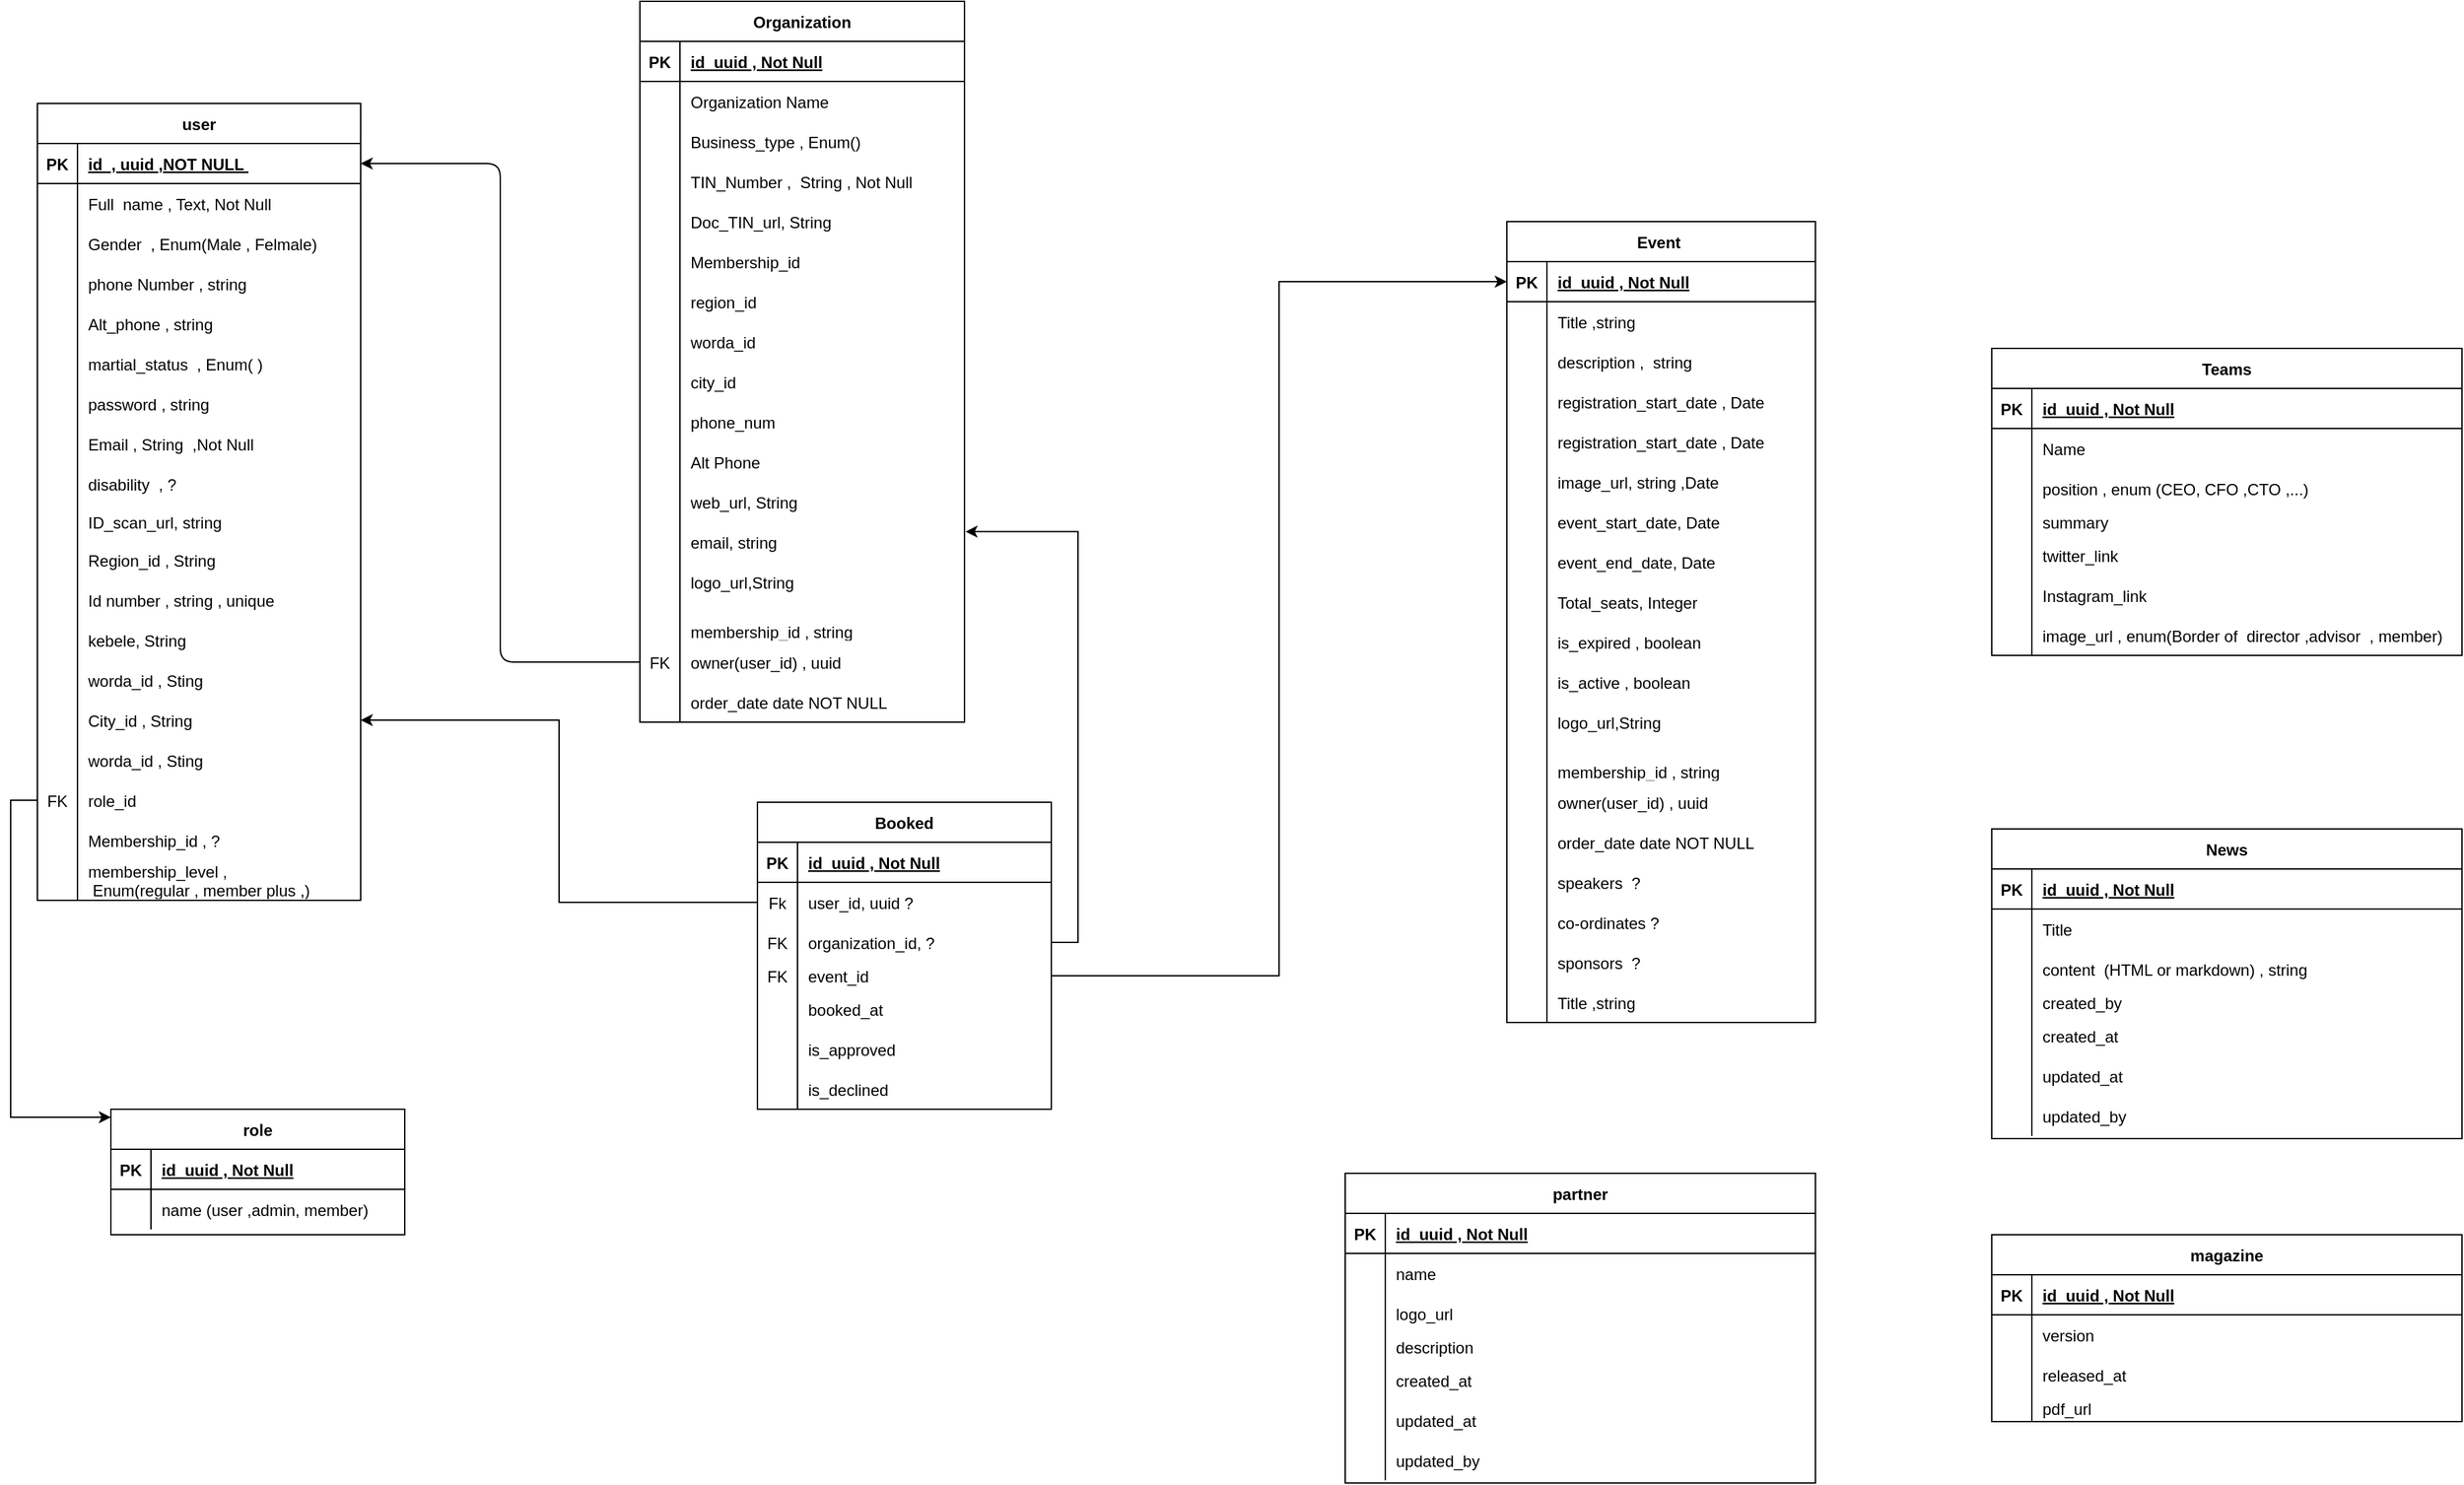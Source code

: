 <mxfile version="21.7.1" type="github">
  <diagram id="R2lEEEUBdFMjLlhIrx00" name="Page-1">
    <mxGraphModel dx="2607" dy="1380" grid="1" gridSize="44" guides="1" tooltips="1" connect="1" arrows="1" fold="1" page="1" pageScale="1" pageWidth="1100" pageHeight="850" math="0" shadow="0" extFonts="Permanent Marker^https://fonts.googleapis.com/css?family=Permanent+Marker">
      <root>
        <mxCell id="0" />
        <mxCell id="1" parent="0" />
        <mxCell id="C-vyLk0tnHw3VtMMgP7b-2" value="Organization" style="shape=table;startSize=30;container=1;collapsible=1;childLayout=tableLayout;fixedRows=1;rowLines=0;fontStyle=1;align=center;resizeLast=1;" parent="1" vertex="1">
          <mxGeometry x="572" width="243" height="540" as="geometry" />
        </mxCell>
        <mxCell id="C-vyLk0tnHw3VtMMgP7b-3" value="" style="shape=partialRectangle;collapsible=0;dropTarget=0;pointerEvents=0;fillColor=none;points=[[0,0.5],[1,0.5]];portConstraint=eastwest;top=0;left=0;right=0;bottom=1;" parent="C-vyLk0tnHw3VtMMgP7b-2" vertex="1">
          <mxGeometry y="30" width="243" height="30" as="geometry" />
        </mxCell>
        <mxCell id="C-vyLk0tnHw3VtMMgP7b-4" value="PK" style="shape=partialRectangle;overflow=hidden;connectable=0;fillColor=none;top=0;left=0;bottom=0;right=0;fontStyle=1;" parent="C-vyLk0tnHw3VtMMgP7b-3" vertex="1">
          <mxGeometry width="30" height="30" as="geometry">
            <mxRectangle width="30" height="30" as="alternateBounds" />
          </mxGeometry>
        </mxCell>
        <mxCell id="C-vyLk0tnHw3VtMMgP7b-5" value="id  uuid , Not Null" style="shape=partialRectangle;overflow=hidden;connectable=0;fillColor=none;top=0;left=0;bottom=0;right=0;align=left;spacingLeft=6;fontStyle=5;" parent="C-vyLk0tnHw3VtMMgP7b-3" vertex="1">
          <mxGeometry x="30" width="213" height="30" as="geometry">
            <mxRectangle width="213" height="30" as="alternateBounds" />
          </mxGeometry>
        </mxCell>
        <mxCell id="C-vyLk0tnHw3VtMMgP7b-6" value="" style="shape=partialRectangle;collapsible=0;dropTarget=0;pointerEvents=0;fillColor=none;points=[[0,0.5],[1,0.5]];portConstraint=eastwest;top=0;left=0;right=0;bottom=0;" parent="C-vyLk0tnHw3VtMMgP7b-2" vertex="1">
          <mxGeometry y="60" width="243" height="30" as="geometry" />
        </mxCell>
        <mxCell id="C-vyLk0tnHw3VtMMgP7b-7" value="" style="shape=partialRectangle;overflow=hidden;connectable=0;fillColor=none;top=0;left=0;bottom=0;right=0;" parent="C-vyLk0tnHw3VtMMgP7b-6" vertex="1">
          <mxGeometry width="30" height="30" as="geometry">
            <mxRectangle width="30" height="30" as="alternateBounds" />
          </mxGeometry>
        </mxCell>
        <mxCell id="C-vyLk0tnHw3VtMMgP7b-8" value="Organization Name " style="shape=partialRectangle;overflow=hidden;connectable=0;fillColor=none;top=0;left=0;bottom=0;right=0;align=left;spacingLeft=6;" parent="C-vyLk0tnHw3VtMMgP7b-6" vertex="1">
          <mxGeometry x="30" width="213" height="30" as="geometry">
            <mxRectangle width="213" height="30" as="alternateBounds" />
          </mxGeometry>
        </mxCell>
        <mxCell id="C-vyLk0tnHw3VtMMgP7b-9" value="" style="shape=partialRectangle;collapsible=0;dropTarget=0;pointerEvents=0;fillColor=none;points=[[0,0.5],[1,0.5]];portConstraint=eastwest;top=0;left=0;right=0;bottom=0;" parent="C-vyLk0tnHw3VtMMgP7b-2" vertex="1">
          <mxGeometry y="90" width="243" height="30" as="geometry" />
        </mxCell>
        <mxCell id="C-vyLk0tnHw3VtMMgP7b-10" value="" style="shape=partialRectangle;overflow=hidden;connectable=0;fillColor=none;top=0;left=0;bottom=0;right=0;" parent="C-vyLk0tnHw3VtMMgP7b-9" vertex="1">
          <mxGeometry width="30" height="30" as="geometry">
            <mxRectangle width="30" height="30" as="alternateBounds" />
          </mxGeometry>
        </mxCell>
        <mxCell id="C-vyLk0tnHw3VtMMgP7b-11" value="Business_type , Enum()" style="shape=partialRectangle;overflow=hidden;connectable=0;fillColor=none;top=0;left=0;bottom=0;right=0;align=left;spacingLeft=6;" parent="C-vyLk0tnHw3VtMMgP7b-9" vertex="1">
          <mxGeometry x="30" width="213" height="30" as="geometry">
            <mxRectangle width="213" height="30" as="alternateBounds" />
          </mxGeometry>
        </mxCell>
        <mxCell id="gM0mgN2gnCGalU2DBUb6-52" value="" style="shape=partialRectangle;collapsible=0;dropTarget=0;pointerEvents=0;fillColor=none;points=[[0,0.5],[1,0.5]];portConstraint=eastwest;top=0;left=0;right=0;bottom=0;" vertex="1" parent="C-vyLk0tnHw3VtMMgP7b-2">
          <mxGeometry y="120" width="243" height="30" as="geometry" />
        </mxCell>
        <mxCell id="gM0mgN2gnCGalU2DBUb6-53" value="" style="shape=partialRectangle;overflow=hidden;connectable=0;fillColor=none;top=0;left=0;bottom=0;right=0;" vertex="1" parent="gM0mgN2gnCGalU2DBUb6-52">
          <mxGeometry width="30" height="30" as="geometry">
            <mxRectangle width="30" height="30" as="alternateBounds" />
          </mxGeometry>
        </mxCell>
        <mxCell id="gM0mgN2gnCGalU2DBUb6-54" value="TIN_Number ,  String , Not Null" style="shape=partialRectangle;overflow=hidden;connectable=0;fillColor=none;top=0;left=0;bottom=0;right=0;align=left;spacingLeft=6;" vertex="1" parent="gM0mgN2gnCGalU2DBUb6-52">
          <mxGeometry x="30" width="213" height="30" as="geometry">
            <mxRectangle width="213" height="30" as="alternateBounds" />
          </mxGeometry>
        </mxCell>
        <mxCell id="gM0mgN2gnCGalU2DBUb6-68" value="" style="shape=partialRectangle;collapsible=0;dropTarget=0;pointerEvents=0;fillColor=none;points=[[0,0.5],[1,0.5]];portConstraint=eastwest;top=0;left=0;right=0;bottom=0;" vertex="1" parent="C-vyLk0tnHw3VtMMgP7b-2">
          <mxGeometry y="150" width="243" height="30" as="geometry" />
        </mxCell>
        <mxCell id="gM0mgN2gnCGalU2DBUb6-69" value="" style="shape=partialRectangle;overflow=hidden;connectable=0;fillColor=none;top=0;left=0;bottom=0;right=0;" vertex="1" parent="gM0mgN2gnCGalU2DBUb6-68">
          <mxGeometry width="30" height="30" as="geometry">
            <mxRectangle width="30" height="30" as="alternateBounds" />
          </mxGeometry>
        </mxCell>
        <mxCell id="gM0mgN2gnCGalU2DBUb6-70" value="Doc_TIN_url, String" style="shape=partialRectangle;overflow=hidden;connectable=0;fillColor=none;top=0;left=0;bottom=0;right=0;align=left;spacingLeft=6;" vertex="1" parent="gM0mgN2gnCGalU2DBUb6-68">
          <mxGeometry x="30" width="213" height="30" as="geometry">
            <mxRectangle width="213" height="30" as="alternateBounds" />
          </mxGeometry>
        </mxCell>
        <mxCell id="gM0mgN2gnCGalU2DBUb6-71" value="" style="shape=partialRectangle;collapsible=0;dropTarget=0;pointerEvents=0;fillColor=none;points=[[0,0.5],[1,0.5]];portConstraint=eastwest;top=0;left=0;right=0;bottom=0;" vertex="1" parent="C-vyLk0tnHw3VtMMgP7b-2">
          <mxGeometry y="180" width="243" height="30" as="geometry" />
        </mxCell>
        <mxCell id="gM0mgN2gnCGalU2DBUb6-72" value="" style="shape=partialRectangle;overflow=hidden;connectable=0;fillColor=none;top=0;left=0;bottom=0;right=0;" vertex="1" parent="gM0mgN2gnCGalU2DBUb6-71">
          <mxGeometry width="30" height="30" as="geometry">
            <mxRectangle width="30" height="30" as="alternateBounds" />
          </mxGeometry>
        </mxCell>
        <mxCell id="gM0mgN2gnCGalU2DBUb6-73" value="Membership_id" style="shape=partialRectangle;overflow=hidden;connectable=0;fillColor=none;top=0;left=0;bottom=0;right=0;align=left;spacingLeft=6;" vertex="1" parent="gM0mgN2gnCGalU2DBUb6-71">
          <mxGeometry x="30" width="213" height="30" as="geometry">
            <mxRectangle width="213" height="30" as="alternateBounds" />
          </mxGeometry>
        </mxCell>
        <mxCell id="gM0mgN2gnCGalU2DBUb6-74" value="" style="shape=partialRectangle;collapsible=0;dropTarget=0;pointerEvents=0;fillColor=none;points=[[0,0.5],[1,0.5]];portConstraint=eastwest;top=0;left=0;right=0;bottom=0;" vertex="1" parent="C-vyLk0tnHw3VtMMgP7b-2">
          <mxGeometry y="210" width="243" height="30" as="geometry" />
        </mxCell>
        <mxCell id="gM0mgN2gnCGalU2DBUb6-75" value="" style="shape=partialRectangle;overflow=hidden;connectable=0;fillColor=none;top=0;left=0;bottom=0;right=0;" vertex="1" parent="gM0mgN2gnCGalU2DBUb6-74">
          <mxGeometry width="30" height="30" as="geometry">
            <mxRectangle width="30" height="30" as="alternateBounds" />
          </mxGeometry>
        </mxCell>
        <mxCell id="gM0mgN2gnCGalU2DBUb6-76" value="region_id" style="shape=partialRectangle;overflow=hidden;connectable=0;fillColor=none;top=0;left=0;bottom=0;right=0;align=left;spacingLeft=6;" vertex="1" parent="gM0mgN2gnCGalU2DBUb6-74">
          <mxGeometry x="30" width="213" height="30" as="geometry">
            <mxRectangle width="213" height="30" as="alternateBounds" />
          </mxGeometry>
        </mxCell>
        <mxCell id="gM0mgN2gnCGalU2DBUb6-77" value="" style="shape=partialRectangle;collapsible=0;dropTarget=0;pointerEvents=0;fillColor=none;points=[[0,0.5],[1,0.5]];portConstraint=eastwest;top=0;left=0;right=0;bottom=0;" vertex="1" parent="C-vyLk0tnHw3VtMMgP7b-2">
          <mxGeometry y="240" width="243" height="30" as="geometry" />
        </mxCell>
        <mxCell id="gM0mgN2gnCGalU2DBUb6-78" value="" style="shape=partialRectangle;overflow=hidden;connectable=0;fillColor=none;top=0;left=0;bottom=0;right=0;" vertex="1" parent="gM0mgN2gnCGalU2DBUb6-77">
          <mxGeometry width="30" height="30" as="geometry">
            <mxRectangle width="30" height="30" as="alternateBounds" />
          </mxGeometry>
        </mxCell>
        <mxCell id="gM0mgN2gnCGalU2DBUb6-79" value="worda_id" style="shape=partialRectangle;overflow=hidden;connectable=0;fillColor=none;top=0;left=0;bottom=0;right=0;align=left;spacingLeft=6;" vertex="1" parent="gM0mgN2gnCGalU2DBUb6-77">
          <mxGeometry x="30" width="213" height="30" as="geometry">
            <mxRectangle width="213" height="30" as="alternateBounds" />
          </mxGeometry>
        </mxCell>
        <mxCell id="gM0mgN2gnCGalU2DBUb6-80" value="" style="shape=partialRectangle;collapsible=0;dropTarget=0;pointerEvents=0;fillColor=none;points=[[0,0.5],[1,0.5]];portConstraint=eastwest;top=0;left=0;right=0;bottom=0;" vertex="1" parent="C-vyLk0tnHw3VtMMgP7b-2">
          <mxGeometry y="270" width="243" height="30" as="geometry" />
        </mxCell>
        <mxCell id="gM0mgN2gnCGalU2DBUb6-81" value="" style="shape=partialRectangle;overflow=hidden;connectable=0;fillColor=none;top=0;left=0;bottom=0;right=0;" vertex="1" parent="gM0mgN2gnCGalU2DBUb6-80">
          <mxGeometry width="30" height="30" as="geometry">
            <mxRectangle width="30" height="30" as="alternateBounds" />
          </mxGeometry>
        </mxCell>
        <mxCell id="gM0mgN2gnCGalU2DBUb6-82" value="city_id" style="shape=partialRectangle;overflow=hidden;connectable=0;fillColor=none;top=0;left=0;bottom=0;right=0;align=left;spacingLeft=6;" vertex="1" parent="gM0mgN2gnCGalU2DBUb6-80">
          <mxGeometry x="30" width="213" height="30" as="geometry">
            <mxRectangle width="213" height="30" as="alternateBounds" />
          </mxGeometry>
        </mxCell>
        <mxCell id="gM0mgN2gnCGalU2DBUb6-83" value="" style="shape=partialRectangle;collapsible=0;dropTarget=0;pointerEvents=0;fillColor=none;points=[[0,0.5],[1,0.5]];portConstraint=eastwest;top=0;left=0;right=0;bottom=0;" vertex="1" parent="C-vyLk0tnHw3VtMMgP7b-2">
          <mxGeometry y="300" width="243" height="30" as="geometry" />
        </mxCell>
        <mxCell id="gM0mgN2gnCGalU2DBUb6-84" value="" style="shape=partialRectangle;overflow=hidden;connectable=0;fillColor=none;top=0;left=0;bottom=0;right=0;" vertex="1" parent="gM0mgN2gnCGalU2DBUb6-83">
          <mxGeometry width="30" height="30" as="geometry">
            <mxRectangle width="30" height="30" as="alternateBounds" />
          </mxGeometry>
        </mxCell>
        <mxCell id="gM0mgN2gnCGalU2DBUb6-85" value="phone_num" style="shape=partialRectangle;overflow=hidden;connectable=0;fillColor=none;top=0;left=0;bottom=0;right=0;align=left;spacingLeft=6;" vertex="1" parent="gM0mgN2gnCGalU2DBUb6-83">
          <mxGeometry x="30" width="213" height="30" as="geometry">
            <mxRectangle width="213" height="30" as="alternateBounds" />
          </mxGeometry>
        </mxCell>
        <mxCell id="gM0mgN2gnCGalU2DBUb6-86" value="" style="shape=partialRectangle;collapsible=0;dropTarget=0;pointerEvents=0;fillColor=none;points=[[0,0.5],[1,0.5]];portConstraint=eastwest;top=0;left=0;right=0;bottom=0;" vertex="1" parent="C-vyLk0tnHw3VtMMgP7b-2">
          <mxGeometry y="330" width="243" height="30" as="geometry" />
        </mxCell>
        <mxCell id="gM0mgN2gnCGalU2DBUb6-87" value="" style="shape=partialRectangle;overflow=hidden;connectable=0;fillColor=none;top=0;left=0;bottom=0;right=0;" vertex="1" parent="gM0mgN2gnCGalU2DBUb6-86">
          <mxGeometry width="30" height="30" as="geometry">
            <mxRectangle width="30" height="30" as="alternateBounds" />
          </mxGeometry>
        </mxCell>
        <mxCell id="gM0mgN2gnCGalU2DBUb6-88" value="Alt Phone " style="shape=partialRectangle;overflow=hidden;connectable=0;fillColor=none;top=0;left=0;bottom=0;right=0;align=left;spacingLeft=6;" vertex="1" parent="gM0mgN2gnCGalU2DBUb6-86">
          <mxGeometry x="30" width="213" height="30" as="geometry">
            <mxRectangle width="213" height="30" as="alternateBounds" />
          </mxGeometry>
        </mxCell>
        <mxCell id="gM0mgN2gnCGalU2DBUb6-89" value="" style="shape=partialRectangle;collapsible=0;dropTarget=0;pointerEvents=0;fillColor=none;points=[[0,0.5],[1,0.5]];portConstraint=eastwest;top=0;left=0;right=0;bottom=0;" vertex="1" parent="C-vyLk0tnHw3VtMMgP7b-2">
          <mxGeometry y="360" width="243" height="30" as="geometry" />
        </mxCell>
        <mxCell id="gM0mgN2gnCGalU2DBUb6-90" value="" style="shape=partialRectangle;overflow=hidden;connectable=0;fillColor=none;top=0;left=0;bottom=0;right=0;" vertex="1" parent="gM0mgN2gnCGalU2DBUb6-89">
          <mxGeometry width="30" height="30" as="geometry">
            <mxRectangle width="30" height="30" as="alternateBounds" />
          </mxGeometry>
        </mxCell>
        <mxCell id="gM0mgN2gnCGalU2DBUb6-91" value="web_url, String" style="shape=partialRectangle;overflow=hidden;connectable=0;fillColor=none;top=0;left=0;bottom=0;right=0;align=left;spacingLeft=6;" vertex="1" parent="gM0mgN2gnCGalU2DBUb6-89">
          <mxGeometry x="30" width="213" height="30" as="geometry">
            <mxRectangle width="213" height="30" as="alternateBounds" />
          </mxGeometry>
        </mxCell>
        <mxCell id="gM0mgN2gnCGalU2DBUb6-92" value="" style="shape=partialRectangle;collapsible=0;dropTarget=0;pointerEvents=0;fillColor=none;points=[[0,0.5],[1,0.5]];portConstraint=eastwest;top=0;left=0;right=0;bottom=0;" vertex="1" parent="C-vyLk0tnHw3VtMMgP7b-2">
          <mxGeometry y="390" width="243" height="30" as="geometry" />
        </mxCell>
        <mxCell id="gM0mgN2gnCGalU2DBUb6-93" value="" style="shape=partialRectangle;overflow=hidden;connectable=0;fillColor=none;top=0;left=0;bottom=0;right=0;" vertex="1" parent="gM0mgN2gnCGalU2DBUb6-92">
          <mxGeometry width="30" height="30" as="geometry">
            <mxRectangle width="30" height="30" as="alternateBounds" />
          </mxGeometry>
        </mxCell>
        <mxCell id="gM0mgN2gnCGalU2DBUb6-94" value="email, string " style="shape=partialRectangle;overflow=hidden;connectable=0;fillColor=none;top=0;left=0;bottom=0;right=0;align=left;spacingLeft=6;" vertex="1" parent="gM0mgN2gnCGalU2DBUb6-92">
          <mxGeometry x="30" width="213" height="30" as="geometry">
            <mxRectangle width="213" height="30" as="alternateBounds" />
          </mxGeometry>
        </mxCell>
        <mxCell id="gM0mgN2gnCGalU2DBUb6-95" value="" style="shape=partialRectangle;collapsible=0;dropTarget=0;pointerEvents=0;fillColor=none;points=[[0,0.5],[1,0.5]];portConstraint=eastwest;top=0;left=0;right=0;bottom=0;" vertex="1" parent="C-vyLk0tnHw3VtMMgP7b-2">
          <mxGeometry y="420" width="243" height="30" as="geometry" />
        </mxCell>
        <mxCell id="gM0mgN2gnCGalU2DBUb6-96" value="" style="shape=partialRectangle;overflow=hidden;connectable=0;fillColor=none;top=0;left=0;bottom=0;right=0;" vertex="1" parent="gM0mgN2gnCGalU2DBUb6-95">
          <mxGeometry width="30" height="30" as="geometry">
            <mxRectangle width="30" height="30" as="alternateBounds" />
          </mxGeometry>
        </mxCell>
        <mxCell id="gM0mgN2gnCGalU2DBUb6-97" value="logo_url,String" style="shape=partialRectangle;overflow=hidden;connectable=0;fillColor=none;top=0;left=0;bottom=0;right=0;align=left;spacingLeft=6;" vertex="1" parent="gM0mgN2gnCGalU2DBUb6-95">
          <mxGeometry x="30" width="213" height="30" as="geometry">
            <mxRectangle width="213" height="30" as="alternateBounds" />
          </mxGeometry>
        </mxCell>
        <mxCell id="gM0mgN2gnCGalU2DBUb6-98" value="" style="shape=partialRectangle;collapsible=0;dropTarget=0;pointerEvents=0;fillColor=none;points=[[0,0.5],[1,0.5]];portConstraint=eastwest;top=0;left=0;right=0;bottom=0;" vertex="1" parent="C-vyLk0tnHw3VtMMgP7b-2">
          <mxGeometry y="450" width="243" height="30" as="geometry" />
        </mxCell>
        <mxCell id="gM0mgN2gnCGalU2DBUb6-99" value="" style="shape=partialRectangle;overflow=hidden;connectable=0;fillColor=none;top=0;left=0;bottom=0;right=0;" vertex="1" parent="gM0mgN2gnCGalU2DBUb6-98">
          <mxGeometry width="30" height="30" as="geometry">
            <mxRectangle width="30" height="30" as="alternateBounds" />
          </mxGeometry>
        </mxCell>
        <mxCell id="gM0mgN2gnCGalU2DBUb6-100" value="&#xa;membership_id , string" style="shape=partialRectangle;overflow=hidden;connectable=0;fillColor=none;top=0;left=0;bottom=0;right=0;align=left;spacingLeft=6;" vertex="1" parent="gM0mgN2gnCGalU2DBUb6-98">
          <mxGeometry x="30" width="213" height="30" as="geometry">
            <mxRectangle width="213" height="30" as="alternateBounds" />
          </mxGeometry>
        </mxCell>
        <mxCell id="gM0mgN2gnCGalU2DBUb6-101" value="" style="shape=partialRectangle;collapsible=0;dropTarget=0;pointerEvents=0;fillColor=none;points=[[0,0.5],[1,0.5]];portConstraint=eastwest;top=0;left=0;right=0;bottom=0;" vertex="1" parent="C-vyLk0tnHw3VtMMgP7b-2">
          <mxGeometry y="480" width="243" height="30" as="geometry" />
        </mxCell>
        <mxCell id="gM0mgN2gnCGalU2DBUb6-102" value="FK" style="shape=partialRectangle;overflow=hidden;connectable=0;fillColor=none;top=0;left=0;bottom=0;right=0;" vertex="1" parent="gM0mgN2gnCGalU2DBUb6-101">
          <mxGeometry width="30" height="30" as="geometry">
            <mxRectangle width="30" height="30" as="alternateBounds" />
          </mxGeometry>
        </mxCell>
        <mxCell id="gM0mgN2gnCGalU2DBUb6-103" value="owner(user_id) , uuid" style="shape=partialRectangle;overflow=hidden;connectable=0;fillColor=none;top=0;left=0;bottom=0;right=0;align=left;spacingLeft=6;" vertex="1" parent="gM0mgN2gnCGalU2DBUb6-101">
          <mxGeometry x="30" width="213" height="30" as="geometry">
            <mxRectangle width="213" height="30" as="alternateBounds" />
          </mxGeometry>
        </mxCell>
        <mxCell id="gM0mgN2gnCGalU2DBUb6-104" value="" style="shape=partialRectangle;collapsible=0;dropTarget=0;pointerEvents=0;fillColor=none;points=[[0,0.5],[1,0.5]];portConstraint=eastwest;top=0;left=0;right=0;bottom=0;" vertex="1" parent="C-vyLk0tnHw3VtMMgP7b-2">
          <mxGeometry y="510" width="243" height="30" as="geometry" />
        </mxCell>
        <mxCell id="gM0mgN2gnCGalU2DBUb6-105" value="" style="shape=partialRectangle;overflow=hidden;connectable=0;fillColor=none;top=0;left=0;bottom=0;right=0;" vertex="1" parent="gM0mgN2gnCGalU2DBUb6-104">
          <mxGeometry width="30" height="30" as="geometry">
            <mxRectangle width="30" height="30" as="alternateBounds" />
          </mxGeometry>
        </mxCell>
        <mxCell id="gM0mgN2gnCGalU2DBUb6-106" value="order_date date NOT NULL" style="shape=partialRectangle;overflow=hidden;connectable=0;fillColor=none;top=0;left=0;bottom=0;right=0;align=left;spacingLeft=6;" vertex="1" parent="gM0mgN2gnCGalU2DBUb6-104">
          <mxGeometry x="30" width="213" height="30" as="geometry">
            <mxRectangle width="213" height="30" as="alternateBounds" />
          </mxGeometry>
        </mxCell>
        <mxCell id="C-vyLk0tnHw3VtMMgP7b-23" value="user" style="shape=table;startSize=30;container=1;collapsible=1;childLayout=tableLayout;fixedRows=1;rowLines=0;fontStyle=1;align=center;resizeLast=1;" parent="1" vertex="1">
          <mxGeometry x="121" y="76.5" width="242" height="597" as="geometry" />
        </mxCell>
        <mxCell id="C-vyLk0tnHw3VtMMgP7b-24" value="" style="shape=partialRectangle;collapsible=0;dropTarget=0;pointerEvents=0;fillColor=none;points=[[0,0.5],[1,0.5]];portConstraint=eastwest;top=0;left=0;right=0;bottom=1;" parent="C-vyLk0tnHw3VtMMgP7b-23" vertex="1">
          <mxGeometry y="30" width="242" height="30" as="geometry" />
        </mxCell>
        <mxCell id="C-vyLk0tnHw3VtMMgP7b-25" value="PK" style="shape=partialRectangle;overflow=hidden;connectable=0;fillColor=none;top=0;left=0;bottom=0;right=0;fontStyle=1;" parent="C-vyLk0tnHw3VtMMgP7b-24" vertex="1">
          <mxGeometry width="30" height="30" as="geometry">
            <mxRectangle width="30" height="30" as="alternateBounds" />
          </mxGeometry>
        </mxCell>
        <mxCell id="C-vyLk0tnHw3VtMMgP7b-26" value="id  , uuid ,NOT NULL " style="shape=partialRectangle;overflow=hidden;connectable=0;fillColor=none;top=0;left=0;bottom=0;right=0;align=left;spacingLeft=6;fontStyle=5;" parent="C-vyLk0tnHw3VtMMgP7b-24" vertex="1">
          <mxGeometry x="30" width="212" height="30" as="geometry">
            <mxRectangle width="212" height="30" as="alternateBounds" />
          </mxGeometry>
        </mxCell>
        <mxCell id="C-vyLk0tnHw3VtMMgP7b-27" value="" style="shape=partialRectangle;collapsible=0;dropTarget=0;pointerEvents=0;fillColor=none;points=[[0,0.5],[1,0.5]];portConstraint=eastwest;top=0;left=0;right=0;bottom=0;" parent="C-vyLk0tnHw3VtMMgP7b-23" vertex="1">
          <mxGeometry y="60" width="242" height="30" as="geometry" />
        </mxCell>
        <mxCell id="C-vyLk0tnHw3VtMMgP7b-28" value="" style="shape=partialRectangle;overflow=hidden;connectable=0;fillColor=none;top=0;left=0;bottom=0;right=0;" parent="C-vyLk0tnHw3VtMMgP7b-27" vertex="1">
          <mxGeometry width="30" height="30" as="geometry">
            <mxRectangle width="30" height="30" as="alternateBounds" />
          </mxGeometry>
        </mxCell>
        <mxCell id="C-vyLk0tnHw3VtMMgP7b-29" value="Full  name , Text, Not Null" style="shape=partialRectangle;overflow=hidden;connectable=0;fillColor=none;top=0;left=0;bottom=0;right=0;align=left;spacingLeft=6;" parent="C-vyLk0tnHw3VtMMgP7b-27" vertex="1">
          <mxGeometry x="30" width="212" height="30" as="geometry">
            <mxRectangle width="212" height="30" as="alternateBounds" />
          </mxGeometry>
        </mxCell>
        <mxCell id="gM0mgN2gnCGalU2DBUb6-1" value="" style="shape=partialRectangle;collapsible=0;dropTarget=0;pointerEvents=0;fillColor=none;points=[[0,0.5],[1,0.5]];portConstraint=eastwest;top=0;left=0;right=0;bottom=0;" vertex="1" parent="C-vyLk0tnHw3VtMMgP7b-23">
          <mxGeometry y="90" width="242" height="30" as="geometry" />
        </mxCell>
        <mxCell id="gM0mgN2gnCGalU2DBUb6-2" value="" style="shape=partialRectangle;overflow=hidden;connectable=0;fillColor=none;top=0;left=0;bottom=0;right=0;" vertex="1" parent="gM0mgN2gnCGalU2DBUb6-1">
          <mxGeometry width="30" height="30" as="geometry">
            <mxRectangle width="30" height="30" as="alternateBounds" />
          </mxGeometry>
        </mxCell>
        <mxCell id="gM0mgN2gnCGalU2DBUb6-3" value="Gender  , Enum(Male , Felmale)" style="shape=partialRectangle;overflow=hidden;connectable=0;fillColor=none;top=0;left=0;bottom=0;right=0;align=left;spacingLeft=6;" vertex="1" parent="gM0mgN2gnCGalU2DBUb6-1">
          <mxGeometry x="30" width="212" height="30" as="geometry">
            <mxRectangle width="212" height="30" as="alternateBounds" />
          </mxGeometry>
        </mxCell>
        <mxCell id="gM0mgN2gnCGalU2DBUb6-108" value="" style="shape=partialRectangle;collapsible=0;dropTarget=0;pointerEvents=0;fillColor=none;points=[[0,0.5],[1,0.5]];portConstraint=eastwest;top=0;left=0;right=0;bottom=0;" vertex="1" parent="C-vyLk0tnHw3VtMMgP7b-23">
          <mxGeometry y="120" width="242" height="30" as="geometry" />
        </mxCell>
        <mxCell id="gM0mgN2gnCGalU2DBUb6-109" value="" style="shape=partialRectangle;overflow=hidden;connectable=0;fillColor=none;top=0;left=0;bottom=0;right=0;" vertex="1" parent="gM0mgN2gnCGalU2DBUb6-108">
          <mxGeometry width="30" height="30" as="geometry">
            <mxRectangle width="30" height="30" as="alternateBounds" />
          </mxGeometry>
        </mxCell>
        <mxCell id="gM0mgN2gnCGalU2DBUb6-110" value="phone Number , string" style="shape=partialRectangle;overflow=hidden;connectable=0;fillColor=none;top=0;left=0;bottom=0;right=0;align=left;spacingLeft=6;" vertex="1" parent="gM0mgN2gnCGalU2DBUb6-108">
          <mxGeometry x="30" width="212" height="30" as="geometry">
            <mxRectangle width="212" height="30" as="alternateBounds" />
          </mxGeometry>
        </mxCell>
        <mxCell id="gM0mgN2gnCGalU2DBUb6-111" value="" style="shape=partialRectangle;collapsible=0;dropTarget=0;pointerEvents=0;fillColor=none;points=[[0,0.5],[1,0.5]];portConstraint=eastwest;top=0;left=0;right=0;bottom=0;" vertex="1" parent="C-vyLk0tnHw3VtMMgP7b-23">
          <mxGeometry y="150" width="242" height="30" as="geometry" />
        </mxCell>
        <mxCell id="gM0mgN2gnCGalU2DBUb6-112" value="" style="shape=partialRectangle;overflow=hidden;connectable=0;fillColor=none;top=0;left=0;bottom=0;right=0;" vertex="1" parent="gM0mgN2gnCGalU2DBUb6-111">
          <mxGeometry width="30" height="30" as="geometry">
            <mxRectangle width="30" height="30" as="alternateBounds" />
          </mxGeometry>
        </mxCell>
        <mxCell id="gM0mgN2gnCGalU2DBUb6-113" value="Alt_phone , string" style="shape=partialRectangle;overflow=hidden;connectable=0;fillColor=none;top=0;left=0;bottom=0;right=0;align=left;spacingLeft=6;" vertex="1" parent="gM0mgN2gnCGalU2DBUb6-111">
          <mxGeometry x="30" width="212" height="30" as="geometry">
            <mxRectangle width="212" height="30" as="alternateBounds" />
          </mxGeometry>
        </mxCell>
        <mxCell id="gM0mgN2gnCGalU2DBUb6-4" value="" style="shape=partialRectangle;collapsible=0;dropTarget=0;pointerEvents=0;fillColor=none;points=[[0,0.5],[1,0.5]];portConstraint=eastwest;top=0;left=0;right=0;bottom=0;" vertex="1" parent="C-vyLk0tnHw3VtMMgP7b-23">
          <mxGeometry y="180" width="242" height="30" as="geometry" />
        </mxCell>
        <mxCell id="gM0mgN2gnCGalU2DBUb6-5" value="" style="shape=partialRectangle;overflow=hidden;connectable=0;fillColor=none;top=0;left=0;bottom=0;right=0;" vertex="1" parent="gM0mgN2gnCGalU2DBUb6-4">
          <mxGeometry width="30" height="30" as="geometry">
            <mxRectangle width="30" height="30" as="alternateBounds" />
          </mxGeometry>
        </mxCell>
        <mxCell id="gM0mgN2gnCGalU2DBUb6-6" value="martial_status  , Enum( )" style="shape=partialRectangle;overflow=hidden;connectable=0;fillColor=none;top=0;left=0;bottom=0;right=0;align=left;spacingLeft=6;" vertex="1" parent="gM0mgN2gnCGalU2DBUb6-4">
          <mxGeometry x="30" width="212" height="30" as="geometry">
            <mxRectangle width="212" height="30" as="alternateBounds" />
          </mxGeometry>
        </mxCell>
        <mxCell id="gM0mgN2gnCGalU2DBUb6-229" value="" style="shape=partialRectangle;collapsible=0;dropTarget=0;pointerEvents=0;fillColor=none;points=[[0,0.5],[1,0.5]];portConstraint=eastwest;top=0;left=0;right=0;bottom=0;" vertex="1" parent="C-vyLk0tnHw3VtMMgP7b-23">
          <mxGeometry y="210" width="242" height="30" as="geometry" />
        </mxCell>
        <mxCell id="gM0mgN2gnCGalU2DBUb6-230" value="" style="shape=partialRectangle;overflow=hidden;connectable=0;fillColor=none;top=0;left=0;bottom=0;right=0;" vertex="1" parent="gM0mgN2gnCGalU2DBUb6-229">
          <mxGeometry width="30" height="30" as="geometry">
            <mxRectangle width="30" height="30" as="alternateBounds" />
          </mxGeometry>
        </mxCell>
        <mxCell id="gM0mgN2gnCGalU2DBUb6-231" value="password , string" style="shape=partialRectangle;overflow=hidden;connectable=0;fillColor=none;top=0;left=0;bottom=0;right=0;align=left;spacingLeft=6;strokeColor=#FF99CC;" vertex="1" parent="gM0mgN2gnCGalU2DBUb6-229">
          <mxGeometry x="30" width="212" height="30" as="geometry">
            <mxRectangle width="212" height="30" as="alternateBounds" />
          </mxGeometry>
        </mxCell>
        <mxCell id="gM0mgN2gnCGalU2DBUb6-46" value="" style="shape=partialRectangle;collapsible=0;dropTarget=0;pointerEvents=0;fillColor=none;points=[[0,0.5],[1,0.5]];portConstraint=eastwest;top=0;left=0;right=0;bottom=0;" vertex="1" parent="C-vyLk0tnHw3VtMMgP7b-23">
          <mxGeometry y="240" width="242" height="30" as="geometry" />
        </mxCell>
        <mxCell id="gM0mgN2gnCGalU2DBUb6-47" value="" style="shape=partialRectangle;overflow=hidden;connectable=0;fillColor=none;top=0;left=0;bottom=0;right=0;" vertex="1" parent="gM0mgN2gnCGalU2DBUb6-46">
          <mxGeometry width="30" height="30" as="geometry">
            <mxRectangle width="30" height="30" as="alternateBounds" />
          </mxGeometry>
        </mxCell>
        <mxCell id="gM0mgN2gnCGalU2DBUb6-48" value="Email , String  ,Not Null" style="shape=partialRectangle;overflow=hidden;connectable=0;fillColor=none;top=0;left=0;bottom=0;right=0;align=left;spacingLeft=6;" vertex="1" parent="gM0mgN2gnCGalU2DBUb6-46">
          <mxGeometry x="30" width="212" height="30" as="geometry">
            <mxRectangle width="212" height="30" as="alternateBounds" />
          </mxGeometry>
        </mxCell>
        <mxCell id="gM0mgN2gnCGalU2DBUb6-7" value="" style="shape=partialRectangle;collapsible=0;dropTarget=0;pointerEvents=0;fillColor=none;points=[[0,0.5],[1,0.5]];portConstraint=eastwest;top=0;left=0;right=0;bottom=0;" vertex="1" parent="C-vyLk0tnHw3VtMMgP7b-23">
          <mxGeometry y="270" width="242" height="30" as="geometry" />
        </mxCell>
        <mxCell id="gM0mgN2gnCGalU2DBUb6-8" value="" style="shape=partialRectangle;overflow=hidden;connectable=0;fillColor=none;top=0;left=0;bottom=0;right=0;" vertex="1" parent="gM0mgN2gnCGalU2DBUb6-7">
          <mxGeometry width="30" height="30" as="geometry">
            <mxRectangle width="30" height="30" as="alternateBounds" />
          </mxGeometry>
        </mxCell>
        <mxCell id="gM0mgN2gnCGalU2DBUb6-9" value="disability  , ? " style="shape=partialRectangle;overflow=hidden;connectable=0;fillColor=none;top=0;left=0;bottom=0;right=0;align=left;spacingLeft=6;" vertex="1" parent="gM0mgN2gnCGalU2DBUb6-7">
          <mxGeometry x="30" width="212" height="30" as="geometry">
            <mxRectangle width="212" height="30" as="alternateBounds" />
          </mxGeometry>
        </mxCell>
        <mxCell id="gM0mgN2gnCGalU2DBUb6-114" value="" style="shape=partialRectangle;collapsible=0;dropTarget=0;pointerEvents=0;fillColor=none;points=[[0,0.5],[1,0.5]];portConstraint=eastwest;top=0;left=0;right=0;bottom=0;" vertex="1" parent="C-vyLk0tnHw3VtMMgP7b-23">
          <mxGeometry y="300" width="242" height="27" as="geometry" />
        </mxCell>
        <mxCell id="gM0mgN2gnCGalU2DBUb6-115" value="" style="shape=partialRectangle;overflow=hidden;connectable=0;fillColor=none;top=0;left=0;bottom=0;right=0;" vertex="1" parent="gM0mgN2gnCGalU2DBUb6-114">
          <mxGeometry width="30" height="27" as="geometry">
            <mxRectangle width="30" height="27" as="alternateBounds" />
          </mxGeometry>
        </mxCell>
        <mxCell id="gM0mgN2gnCGalU2DBUb6-116" value="ID_scan_url, string" style="shape=partialRectangle;overflow=hidden;connectable=0;fillColor=none;top=0;left=0;bottom=0;right=0;align=left;spacingLeft=6;" vertex="1" parent="gM0mgN2gnCGalU2DBUb6-114">
          <mxGeometry x="30" width="212" height="27" as="geometry">
            <mxRectangle width="212" height="27" as="alternateBounds" />
          </mxGeometry>
        </mxCell>
        <mxCell id="gM0mgN2gnCGalU2DBUb6-10" value="" style="shape=partialRectangle;collapsible=0;dropTarget=0;pointerEvents=0;fillColor=none;points=[[0,0.5],[1,0.5]];portConstraint=eastwest;top=0;left=0;right=0;bottom=0;" vertex="1" parent="C-vyLk0tnHw3VtMMgP7b-23">
          <mxGeometry y="327" width="242" height="30" as="geometry" />
        </mxCell>
        <mxCell id="gM0mgN2gnCGalU2DBUb6-11" value="" style="shape=partialRectangle;overflow=hidden;connectable=0;fillColor=none;top=0;left=0;bottom=0;right=0;" vertex="1" parent="gM0mgN2gnCGalU2DBUb6-10">
          <mxGeometry width="30" height="30" as="geometry">
            <mxRectangle width="30" height="30" as="alternateBounds" />
          </mxGeometry>
        </mxCell>
        <mxCell id="gM0mgN2gnCGalU2DBUb6-12" value="Region_id , String " style="shape=partialRectangle;overflow=hidden;connectable=0;fillColor=none;top=0;left=0;bottom=0;right=0;align=left;spacingLeft=6;" vertex="1" parent="gM0mgN2gnCGalU2DBUb6-10">
          <mxGeometry x="30" width="212" height="30" as="geometry">
            <mxRectangle width="212" height="30" as="alternateBounds" />
          </mxGeometry>
        </mxCell>
        <mxCell id="gM0mgN2gnCGalU2DBUb6-117" value="" style="shape=partialRectangle;collapsible=0;dropTarget=0;pointerEvents=0;fillColor=none;points=[[0,0.5],[1,0.5]];portConstraint=eastwest;top=0;left=0;right=0;bottom=0;" vertex="1" parent="C-vyLk0tnHw3VtMMgP7b-23">
          <mxGeometry y="357" width="242" height="30" as="geometry" />
        </mxCell>
        <mxCell id="gM0mgN2gnCGalU2DBUb6-118" value="" style="shape=partialRectangle;overflow=hidden;connectable=0;fillColor=none;top=0;left=0;bottom=0;right=0;" vertex="1" parent="gM0mgN2gnCGalU2DBUb6-117">
          <mxGeometry width="30" height="30" as="geometry">
            <mxRectangle width="30" height="30" as="alternateBounds" />
          </mxGeometry>
        </mxCell>
        <mxCell id="gM0mgN2gnCGalU2DBUb6-119" value="Id number , string , unique" style="shape=partialRectangle;overflow=hidden;connectable=0;fillColor=none;top=0;left=0;bottom=0;right=0;align=left;spacingLeft=6;" vertex="1" parent="gM0mgN2gnCGalU2DBUb6-117">
          <mxGeometry x="30" width="212" height="30" as="geometry">
            <mxRectangle width="212" height="30" as="alternateBounds" />
          </mxGeometry>
        </mxCell>
        <mxCell id="gM0mgN2gnCGalU2DBUb6-19" value="" style="shape=partialRectangle;collapsible=0;dropTarget=0;pointerEvents=0;fillColor=none;points=[[0,0.5],[1,0.5]];portConstraint=eastwest;top=0;left=0;right=0;bottom=0;" vertex="1" parent="C-vyLk0tnHw3VtMMgP7b-23">
          <mxGeometry y="387" width="242" height="30" as="geometry" />
        </mxCell>
        <mxCell id="gM0mgN2gnCGalU2DBUb6-20" value="" style="shape=partialRectangle;overflow=hidden;connectable=0;fillColor=none;top=0;left=0;bottom=0;right=0;" vertex="1" parent="gM0mgN2gnCGalU2DBUb6-19">
          <mxGeometry width="30" height="30" as="geometry">
            <mxRectangle width="30" height="30" as="alternateBounds" />
          </mxGeometry>
        </mxCell>
        <mxCell id="gM0mgN2gnCGalU2DBUb6-21" value="kebele, String" style="shape=partialRectangle;overflow=hidden;connectable=0;fillColor=none;top=0;left=0;bottom=0;right=0;align=left;spacingLeft=6;strokeColor=#FF99CC;" vertex="1" parent="gM0mgN2gnCGalU2DBUb6-19">
          <mxGeometry x="30" width="212" height="30" as="geometry">
            <mxRectangle width="212" height="30" as="alternateBounds" />
          </mxGeometry>
        </mxCell>
        <mxCell id="gM0mgN2gnCGalU2DBUb6-37" value="" style="shape=partialRectangle;collapsible=0;dropTarget=0;pointerEvents=0;fillColor=none;points=[[0,0.5],[1,0.5]];portConstraint=eastwest;top=0;left=0;right=0;bottom=0;" vertex="1" parent="C-vyLk0tnHw3VtMMgP7b-23">
          <mxGeometry y="417" width="242" height="30" as="geometry" />
        </mxCell>
        <mxCell id="gM0mgN2gnCGalU2DBUb6-38" value="" style="shape=partialRectangle;overflow=hidden;connectable=0;fillColor=none;top=0;left=0;bottom=0;right=0;" vertex="1" parent="gM0mgN2gnCGalU2DBUb6-37">
          <mxGeometry width="30" height="30" as="geometry">
            <mxRectangle width="30" height="30" as="alternateBounds" />
          </mxGeometry>
        </mxCell>
        <mxCell id="gM0mgN2gnCGalU2DBUb6-39" value="worda_id , Sting " style="shape=partialRectangle;overflow=hidden;connectable=0;fillColor=none;top=0;left=0;bottom=0;right=0;align=left;spacingLeft=6;" vertex="1" parent="gM0mgN2gnCGalU2DBUb6-37">
          <mxGeometry x="30" width="212" height="30" as="geometry">
            <mxRectangle width="212" height="30" as="alternateBounds" />
          </mxGeometry>
        </mxCell>
        <mxCell id="gM0mgN2gnCGalU2DBUb6-13" value="" style="shape=partialRectangle;collapsible=0;dropTarget=0;pointerEvents=0;fillColor=none;points=[[0,0.5],[1,0.5]];portConstraint=eastwest;top=0;left=0;right=0;bottom=0;" vertex="1" parent="C-vyLk0tnHw3VtMMgP7b-23">
          <mxGeometry y="447" width="242" height="30" as="geometry" />
        </mxCell>
        <mxCell id="gM0mgN2gnCGalU2DBUb6-14" value="" style="shape=partialRectangle;overflow=hidden;connectable=0;fillColor=none;top=0;left=0;bottom=0;right=0;" vertex="1" parent="gM0mgN2gnCGalU2DBUb6-13">
          <mxGeometry width="30" height="30" as="geometry">
            <mxRectangle width="30" height="30" as="alternateBounds" />
          </mxGeometry>
        </mxCell>
        <mxCell id="gM0mgN2gnCGalU2DBUb6-15" value="City_id , String " style="shape=partialRectangle;overflow=hidden;connectable=0;fillColor=none;top=0;left=0;bottom=0;right=0;align=left;spacingLeft=6;" vertex="1" parent="gM0mgN2gnCGalU2DBUb6-13">
          <mxGeometry x="30" width="212" height="30" as="geometry">
            <mxRectangle width="212" height="30" as="alternateBounds" />
          </mxGeometry>
        </mxCell>
        <mxCell id="gM0mgN2gnCGalU2DBUb6-16" value="" style="shape=partialRectangle;collapsible=0;dropTarget=0;pointerEvents=0;fillColor=none;points=[[0,0.5],[1,0.5]];portConstraint=eastwest;top=0;left=0;right=0;bottom=0;" vertex="1" parent="C-vyLk0tnHw3VtMMgP7b-23">
          <mxGeometry y="477" width="242" height="30" as="geometry" />
        </mxCell>
        <mxCell id="gM0mgN2gnCGalU2DBUb6-17" value="" style="shape=partialRectangle;overflow=hidden;connectable=0;fillColor=none;top=0;left=0;bottom=0;right=0;" vertex="1" parent="gM0mgN2gnCGalU2DBUb6-16">
          <mxGeometry width="30" height="30" as="geometry">
            <mxRectangle width="30" height="30" as="alternateBounds" />
          </mxGeometry>
        </mxCell>
        <mxCell id="gM0mgN2gnCGalU2DBUb6-18" value="worda_id , Sting " style="shape=partialRectangle;overflow=hidden;connectable=0;fillColor=none;top=0;left=0;bottom=0;right=0;align=left;spacingLeft=6;" vertex="1" parent="gM0mgN2gnCGalU2DBUb6-16">
          <mxGeometry x="30" width="212" height="30" as="geometry">
            <mxRectangle width="212" height="30" as="alternateBounds" />
          </mxGeometry>
        </mxCell>
        <mxCell id="gM0mgN2gnCGalU2DBUb6-22" value="" style="shape=partialRectangle;collapsible=0;dropTarget=0;pointerEvents=0;fillColor=none;points=[[0,0.5],[1,0.5]];portConstraint=eastwest;top=0;left=0;right=0;bottom=0;" vertex="1" parent="C-vyLk0tnHw3VtMMgP7b-23">
          <mxGeometry y="507" width="242" height="30" as="geometry" />
        </mxCell>
        <mxCell id="gM0mgN2gnCGalU2DBUb6-23" value="FK" style="shape=partialRectangle;overflow=hidden;connectable=0;fillColor=none;top=0;left=0;bottom=0;right=0;" vertex="1" parent="gM0mgN2gnCGalU2DBUb6-22">
          <mxGeometry width="30" height="30" as="geometry">
            <mxRectangle width="30" height="30" as="alternateBounds" />
          </mxGeometry>
        </mxCell>
        <mxCell id="gM0mgN2gnCGalU2DBUb6-24" value="role_id " style="shape=partialRectangle;overflow=hidden;connectable=0;fillColor=none;top=0;left=0;bottom=0;right=0;align=left;spacingLeft=6;" vertex="1" parent="gM0mgN2gnCGalU2DBUb6-22">
          <mxGeometry x="30" width="212" height="30" as="geometry">
            <mxRectangle width="212" height="30" as="alternateBounds" />
          </mxGeometry>
        </mxCell>
        <mxCell id="gM0mgN2gnCGalU2DBUb6-25" value="" style="shape=partialRectangle;collapsible=0;dropTarget=0;pointerEvents=0;fillColor=none;points=[[0,0.5],[1,0.5]];portConstraint=eastwest;top=0;left=0;right=0;bottom=0;" vertex="1" parent="C-vyLk0tnHw3VtMMgP7b-23">
          <mxGeometry y="537" width="242" height="30" as="geometry" />
        </mxCell>
        <mxCell id="gM0mgN2gnCGalU2DBUb6-26" value="" style="shape=partialRectangle;overflow=hidden;connectable=0;fillColor=none;top=0;left=0;bottom=0;right=0;" vertex="1" parent="gM0mgN2gnCGalU2DBUb6-25">
          <mxGeometry width="30" height="30" as="geometry">
            <mxRectangle width="30" height="30" as="alternateBounds" />
          </mxGeometry>
        </mxCell>
        <mxCell id="gM0mgN2gnCGalU2DBUb6-27" value="Membership_id , ?" style="shape=partialRectangle;overflow=hidden;connectable=0;fillColor=none;top=0;left=0;bottom=0;right=0;align=left;spacingLeft=6;" vertex="1" parent="gM0mgN2gnCGalU2DBUb6-25">
          <mxGeometry x="30" width="212" height="30" as="geometry">
            <mxRectangle width="212" height="30" as="alternateBounds" />
          </mxGeometry>
        </mxCell>
        <mxCell id="gM0mgN2gnCGalU2DBUb6-34" value="" style="shape=partialRectangle;collapsible=0;dropTarget=0;pointerEvents=0;fillColor=none;points=[[0,0.5],[1,0.5]];portConstraint=eastwest;top=0;left=0;right=0;bottom=0;" vertex="1" parent="C-vyLk0tnHw3VtMMgP7b-23">
          <mxGeometry y="567" width="242" height="30" as="geometry" />
        </mxCell>
        <mxCell id="gM0mgN2gnCGalU2DBUb6-35" value="" style="shape=partialRectangle;overflow=hidden;connectable=0;fillColor=none;top=0;left=0;bottom=0;right=0;" vertex="1" parent="gM0mgN2gnCGalU2DBUb6-34">
          <mxGeometry width="30" height="30" as="geometry">
            <mxRectangle width="30" height="30" as="alternateBounds" />
          </mxGeometry>
        </mxCell>
        <mxCell id="gM0mgN2gnCGalU2DBUb6-36" value="membership_level ,&#xa; Enum(regular , member plus ,) " style="shape=partialRectangle;overflow=hidden;connectable=0;fillColor=none;top=0;left=0;bottom=0;right=0;align=left;spacingLeft=6;labelBackgroundColor=default;" vertex="1" parent="gM0mgN2gnCGalU2DBUb6-34">
          <mxGeometry x="30" width="212" height="30" as="geometry">
            <mxRectangle width="212" height="30" as="alternateBounds" />
          </mxGeometry>
        </mxCell>
        <mxCell id="gM0mgN2gnCGalU2DBUb6-173" style="edgeStyle=orthogonalEdgeStyle;rounded=1;orthogonalLoop=1;jettySize=auto;html=1;exitX=0;exitY=0.5;exitDx=0;exitDy=0;entryX=1;entryY=0.5;entryDx=0;entryDy=0;" edge="1" parent="1" source="gM0mgN2gnCGalU2DBUb6-101" target="C-vyLk0tnHw3VtMMgP7b-24">
          <mxGeometry relative="1" as="geometry" />
        </mxCell>
        <mxCell id="gM0mgN2gnCGalU2DBUb6-174" value="Event " style="shape=table;startSize=30;container=1;collapsible=1;childLayout=tableLayout;fixedRows=1;rowLines=0;fontStyle=1;align=center;resizeLast=1;" vertex="1" parent="1">
          <mxGeometry x="1221" y="165" width="231" height="600" as="geometry" />
        </mxCell>
        <mxCell id="gM0mgN2gnCGalU2DBUb6-175" value="" style="shape=partialRectangle;collapsible=0;dropTarget=0;pointerEvents=0;fillColor=none;points=[[0,0.5],[1,0.5]];portConstraint=eastwest;top=0;left=0;right=0;bottom=1;" vertex="1" parent="gM0mgN2gnCGalU2DBUb6-174">
          <mxGeometry y="30" width="231" height="30" as="geometry" />
        </mxCell>
        <mxCell id="gM0mgN2gnCGalU2DBUb6-176" value="PK" style="shape=partialRectangle;overflow=hidden;connectable=0;fillColor=none;top=0;left=0;bottom=0;right=0;fontStyle=1;" vertex="1" parent="gM0mgN2gnCGalU2DBUb6-175">
          <mxGeometry width="30" height="30" as="geometry">
            <mxRectangle width="30" height="30" as="alternateBounds" />
          </mxGeometry>
        </mxCell>
        <mxCell id="gM0mgN2gnCGalU2DBUb6-177" value="id  uuid , Not Null" style="shape=partialRectangle;overflow=hidden;connectable=0;fillColor=none;top=0;left=0;bottom=0;right=0;align=left;spacingLeft=6;fontStyle=5;" vertex="1" parent="gM0mgN2gnCGalU2DBUb6-175">
          <mxGeometry x="30" width="201" height="30" as="geometry">
            <mxRectangle width="201" height="30" as="alternateBounds" />
          </mxGeometry>
        </mxCell>
        <mxCell id="gM0mgN2gnCGalU2DBUb6-178" value="" style="shape=partialRectangle;collapsible=0;dropTarget=0;pointerEvents=0;fillColor=none;points=[[0,0.5],[1,0.5]];portConstraint=eastwest;top=0;left=0;right=0;bottom=0;" vertex="1" parent="gM0mgN2gnCGalU2DBUb6-174">
          <mxGeometry y="60" width="231" height="30" as="geometry" />
        </mxCell>
        <mxCell id="gM0mgN2gnCGalU2DBUb6-179" value="" style="shape=partialRectangle;overflow=hidden;connectable=0;fillColor=none;top=0;left=0;bottom=0;right=0;" vertex="1" parent="gM0mgN2gnCGalU2DBUb6-178">
          <mxGeometry width="30" height="30" as="geometry">
            <mxRectangle width="30" height="30" as="alternateBounds" />
          </mxGeometry>
        </mxCell>
        <mxCell id="gM0mgN2gnCGalU2DBUb6-180" value="Title ,string" style="shape=partialRectangle;overflow=hidden;connectable=0;fillColor=none;top=0;left=0;bottom=0;right=0;align=left;spacingLeft=6;" vertex="1" parent="gM0mgN2gnCGalU2DBUb6-178">
          <mxGeometry x="30" width="201" height="30" as="geometry">
            <mxRectangle width="201" height="30" as="alternateBounds" />
          </mxGeometry>
        </mxCell>
        <mxCell id="gM0mgN2gnCGalU2DBUb6-181" value="" style="shape=partialRectangle;collapsible=0;dropTarget=0;pointerEvents=0;fillColor=none;points=[[0,0.5],[1,0.5]];portConstraint=eastwest;top=0;left=0;right=0;bottom=0;" vertex="1" parent="gM0mgN2gnCGalU2DBUb6-174">
          <mxGeometry y="90" width="231" height="30" as="geometry" />
        </mxCell>
        <mxCell id="gM0mgN2gnCGalU2DBUb6-182" value="" style="shape=partialRectangle;overflow=hidden;connectable=0;fillColor=none;top=0;left=0;bottom=0;right=0;" vertex="1" parent="gM0mgN2gnCGalU2DBUb6-181">
          <mxGeometry width="30" height="30" as="geometry">
            <mxRectangle width="30" height="30" as="alternateBounds" />
          </mxGeometry>
        </mxCell>
        <mxCell id="gM0mgN2gnCGalU2DBUb6-183" value="description ,  string " style="shape=partialRectangle;overflow=hidden;connectable=0;fillColor=none;top=0;left=0;bottom=0;right=0;align=left;spacingLeft=6;" vertex="1" parent="gM0mgN2gnCGalU2DBUb6-181">
          <mxGeometry x="30" width="201" height="30" as="geometry">
            <mxRectangle width="201" height="30" as="alternateBounds" />
          </mxGeometry>
        </mxCell>
        <mxCell id="gM0mgN2gnCGalU2DBUb6-184" value="" style="shape=partialRectangle;collapsible=0;dropTarget=0;pointerEvents=0;fillColor=none;points=[[0,0.5],[1,0.5]];portConstraint=eastwest;top=0;left=0;right=0;bottom=0;" vertex="1" parent="gM0mgN2gnCGalU2DBUb6-174">
          <mxGeometry y="120" width="231" height="30" as="geometry" />
        </mxCell>
        <mxCell id="gM0mgN2gnCGalU2DBUb6-185" value="" style="shape=partialRectangle;overflow=hidden;connectable=0;fillColor=none;top=0;left=0;bottom=0;right=0;" vertex="1" parent="gM0mgN2gnCGalU2DBUb6-184">
          <mxGeometry width="30" height="30" as="geometry">
            <mxRectangle width="30" height="30" as="alternateBounds" />
          </mxGeometry>
        </mxCell>
        <mxCell id="gM0mgN2gnCGalU2DBUb6-186" value="registration_start_date , Date " style="shape=partialRectangle;overflow=hidden;connectable=0;fillColor=none;top=0;left=0;bottom=0;right=0;align=left;spacingLeft=6;" vertex="1" parent="gM0mgN2gnCGalU2DBUb6-184">
          <mxGeometry x="30" width="201" height="30" as="geometry">
            <mxRectangle width="201" height="30" as="alternateBounds" />
          </mxGeometry>
        </mxCell>
        <mxCell id="gM0mgN2gnCGalU2DBUb6-187" value="" style="shape=partialRectangle;collapsible=0;dropTarget=0;pointerEvents=0;fillColor=none;points=[[0,0.5],[1,0.5]];portConstraint=eastwest;top=0;left=0;right=0;bottom=0;" vertex="1" parent="gM0mgN2gnCGalU2DBUb6-174">
          <mxGeometry y="150" width="231" height="30" as="geometry" />
        </mxCell>
        <mxCell id="gM0mgN2gnCGalU2DBUb6-188" value="" style="shape=partialRectangle;overflow=hidden;connectable=0;fillColor=none;top=0;left=0;bottom=0;right=0;" vertex="1" parent="gM0mgN2gnCGalU2DBUb6-187">
          <mxGeometry width="30" height="30" as="geometry">
            <mxRectangle width="30" height="30" as="alternateBounds" />
          </mxGeometry>
        </mxCell>
        <mxCell id="gM0mgN2gnCGalU2DBUb6-189" value="registration_start_date , Date " style="shape=partialRectangle;overflow=hidden;connectable=0;fillColor=none;top=0;left=0;bottom=0;right=0;align=left;spacingLeft=6;" vertex="1" parent="gM0mgN2gnCGalU2DBUb6-187">
          <mxGeometry x="30" width="201" height="30" as="geometry">
            <mxRectangle width="201" height="30" as="alternateBounds" />
          </mxGeometry>
        </mxCell>
        <mxCell id="gM0mgN2gnCGalU2DBUb6-190" value="" style="shape=partialRectangle;collapsible=0;dropTarget=0;pointerEvents=0;fillColor=none;points=[[0,0.5],[1,0.5]];portConstraint=eastwest;top=0;left=0;right=0;bottom=0;" vertex="1" parent="gM0mgN2gnCGalU2DBUb6-174">
          <mxGeometry y="180" width="231" height="30" as="geometry" />
        </mxCell>
        <mxCell id="gM0mgN2gnCGalU2DBUb6-191" value="" style="shape=partialRectangle;overflow=hidden;connectable=0;fillColor=none;top=0;left=0;bottom=0;right=0;" vertex="1" parent="gM0mgN2gnCGalU2DBUb6-190">
          <mxGeometry width="30" height="30" as="geometry">
            <mxRectangle width="30" height="30" as="alternateBounds" />
          </mxGeometry>
        </mxCell>
        <mxCell id="gM0mgN2gnCGalU2DBUb6-192" value="image_url, string ,Date" style="shape=partialRectangle;overflow=hidden;connectable=0;fillColor=none;top=0;left=0;bottom=0;right=0;align=left;spacingLeft=6;" vertex="1" parent="gM0mgN2gnCGalU2DBUb6-190">
          <mxGeometry x="30" width="201" height="30" as="geometry">
            <mxRectangle width="201" height="30" as="alternateBounds" />
          </mxGeometry>
        </mxCell>
        <mxCell id="gM0mgN2gnCGalU2DBUb6-193" value="" style="shape=partialRectangle;collapsible=0;dropTarget=0;pointerEvents=0;fillColor=none;points=[[0,0.5],[1,0.5]];portConstraint=eastwest;top=0;left=0;right=0;bottom=0;" vertex="1" parent="gM0mgN2gnCGalU2DBUb6-174">
          <mxGeometry y="210" width="231" height="30" as="geometry" />
        </mxCell>
        <mxCell id="gM0mgN2gnCGalU2DBUb6-194" value="" style="shape=partialRectangle;overflow=hidden;connectable=0;fillColor=none;top=0;left=0;bottom=0;right=0;" vertex="1" parent="gM0mgN2gnCGalU2DBUb6-193">
          <mxGeometry width="30" height="30" as="geometry">
            <mxRectangle width="30" height="30" as="alternateBounds" />
          </mxGeometry>
        </mxCell>
        <mxCell id="gM0mgN2gnCGalU2DBUb6-195" value="event_start_date, Date" style="shape=partialRectangle;overflow=hidden;connectable=0;fillColor=none;top=0;left=0;bottom=0;right=0;align=left;spacingLeft=6;" vertex="1" parent="gM0mgN2gnCGalU2DBUb6-193">
          <mxGeometry x="30" width="201" height="30" as="geometry">
            <mxRectangle width="201" height="30" as="alternateBounds" />
          </mxGeometry>
        </mxCell>
        <mxCell id="gM0mgN2gnCGalU2DBUb6-196" value="" style="shape=partialRectangle;collapsible=0;dropTarget=0;pointerEvents=0;fillColor=none;points=[[0,0.5],[1,0.5]];portConstraint=eastwest;top=0;left=0;right=0;bottom=0;" vertex="1" parent="gM0mgN2gnCGalU2DBUb6-174">
          <mxGeometry y="240" width="231" height="30" as="geometry" />
        </mxCell>
        <mxCell id="gM0mgN2gnCGalU2DBUb6-197" value="" style="shape=partialRectangle;overflow=hidden;connectable=0;fillColor=none;top=0;left=0;bottom=0;right=0;" vertex="1" parent="gM0mgN2gnCGalU2DBUb6-196">
          <mxGeometry width="30" height="30" as="geometry">
            <mxRectangle width="30" height="30" as="alternateBounds" />
          </mxGeometry>
        </mxCell>
        <mxCell id="gM0mgN2gnCGalU2DBUb6-198" value="event_end_date, Date" style="shape=partialRectangle;overflow=hidden;connectable=0;fillColor=none;top=0;left=0;bottom=0;right=0;align=left;spacingLeft=6;" vertex="1" parent="gM0mgN2gnCGalU2DBUb6-196">
          <mxGeometry x="30" width="201" height="30" as="geometry">
            <mxRectangle width="201" height="30" as="alternateBounds" />
          </mxGeometry>
        </mxCell>
        <mxCell id="gM0mgN2gnCGalU2DBUb6-202" value="" style="shape=partialRectangle;collapsible=0;dropTarget=0;pointerEvents=0;fillColor=none;points=[[0,0.5],[1,0.5]];portConstraint=eastwest;top=0;left=0;right=0;bottom=0;" vertex="1" parent="gM0mgN2gnCGalU2DBUb6-174">
          <mxGeometry y="270" width="231" height="30" as="geometry" />
        </mxCell>
        <mxCell id="gM0mgN2gnCGalU2DBUb6-203" value="" style="shape=partialRectangle;overflow=hidden;connectable=0;fillColor=none;top=0;left=0;bottom=0;right=0;" vertex="1" parent="gM0mgN2gnCGalU2DBUb6-202">
          <mxGeometry width="30" height="30" as="geometry">
            <mxRectangle width="30" height="30" as="alternateBounds" />
          </mxGeometry>
        </mxCell>
        <mxCell id="gM0mgN2gnCGalU2DBUb6-204" value="Total_seats, Integer  " style="shape=partialRectangle;overflow=hidden;connectable=0;fillColor=none;top=0;left=0;bottom=0;right=0;align=left;spacingLeft=6;" vertex="1" parent="gM0mgN2gnCGalU2DBUb6-202">
          <mxGeometry x="30" width="201" height="30" as="geometry">
            <mxRectangle width="201" height="30" as="alternateBounds" />
          </mxGeometry>
        </mxCell>
        <mxCell id="gM0mgN2gnCGalU2DBUb6-205" value="" style="shape=partialRectangle;collapsible=0;dropTarget=0;pointerEvents=0;fillColor=none;points=[[0,0.5],[1,0.5]];portConstraint=eastwest;top=0;left=0;right=0;bottom=0;" vertex="1" parent="gM0mgN2gnCGalU2DBUb6-174">
          <mxGeometry y="300" width="231" height="30" as="geometry" />
        </mxCell>
        <mxCell id="gM0mgN2gnCGalU2DBUb6-206" value="" style="shape=partialRectangle;overflow=hidden;connectable=0;fillColor=none;top=0;left=0;bottom=0;right=0;" vertex="1" parent="gM0mgN2gnCGalU2DBUb6-205">
          <mxGeometry width="30" height="30" as="geometry">
            <mxRectangle width="30" height="30" as="alternateBounds" />
          </mxGeometry>
        </mxCell>
        <mxCell id="gM0mgN2gnCGalU2DBUb6-207" value="is_expired , boolean" style="shape=partialRectangle;overflow=hidden;connectable=0;fillColor=none;top=0;left=0;bottom=0;right=0;align=left;spacingLeft=6;" vertex="1" parent="gM0mgN2gnCGalU2DBUb6-205">
          <mxGeometry x="30" width="201" height="30" as="geometry">
            <mxRectangle width="201" height="30" as="alternateBounds" />
          </mxGeometry>
        </mxCell>
        <mxCell id="gM0mgN2gnCGalU2DBUb6-208" value="" style="shape=partialRectangle;collapsible=0;dropTarget=0;pointerEvents=0;fillColor=none;points=[[0,0.5],[1,0.5]];portConstraint=eastwest;top=0;left=0;right=0;bottom=0;" vertex="1" parent="gM0mgN2gnCGalU2DBUb6-174">
          <mxGeometry y="330" width="231" height="30" as="geometry" />
        </mxCell>
        <mxCell id="gM0mgN2gnCGalU2DBUb6-209" value="" style="shape=partialRectangle;overflow=hidden;connectable=0;fillColor=none;top=0;left=0;bottom=0;right=0;" vertex="1" parent="gM0mgN2gnCGalU2DBUb6-208">
          <mxGeometry width="30" height="30" as="geometry">
            <mxRectangle width="30" height="30" as="alternateBounds" />
          </mxGeometry>
        </mxCell>
        <mxCell id="gM0mgN2gnCGalU2DBUb6-210" value="is_active , boolean" style="shape=partialRectangle;overflow=hidden;connectable=0;fillColor=none;top=0;left=0;bottom=0;right=0;align=left;spacingLeft=6;" vertex="1" parent="gM0mgN2gnCGalU2DBUb6-208">
          <mxGeometry x="30" width="201" height="30" as="geometry">
            <mxRectangle width="201" height="30" as="alternateBounds" />
          </mxGeometry>
        </mxCell>
        <mxCell id="gM0mgN2gnCGalU2DBUb6-214" value="" style="shape=partialRectangle;collapsible=0;dropTarget=0;pointerEvents=0;fillColor=none;points=[[0,0.5],[1,0.5]];portConstraint=eastwest;top=0;left=0;right=0;bottom=0;" vertex="1" parent="gM0mgN2gnCGalU2DBUb6-174">
          <mxGeometry y="360" width="231" height="30" as="geometry" />
        </mxCell>
        <mxCell id="gM0mgN2gnCGalU2DBUb6-215" value="" style="shape=partialRectangle;overflow=hidden;connectable=0;fillColor=none;top=0;left=0;bottom=0;right=0;" vertex="1" parent="gM0mgN2gnCGalU2DBUb6-214">
          <mxGeometry width="30" height="30" as="geometry">
            <mxRectangle width="30" height="30" as="alternateBounds" />
          </mxGeometry>
        </mxCell>
        <mxCell id="gM0mgN2gnCGalU2DBUb6-216" value="logo_url,String" style="shape=partialRectangle;overflow=hidden;connectable=0;fillColor=none;top=0;left=0;bottom=0;right=0;align=left;spacingLeft=6;" vertex="1" parent="gM0mgN2gnCGalU2DBUb6-214">
          <mxGeometry x="30" width="201" height="30" as="geometry">
            <mxRectangle width="201" height="30" as="alternateBounds" />
          </mxGeometry>
        </mxCell>
        <mxCell id="gM0mgN2gnCGalU2DBUb6-217" value="" style="shape=partialRectangle;collapsible=0;dropTarget=0;pointerEvents=0;fillColor=none;points=[[0,0.5],[1,0.5]];portConstraint=eastwest;top=0;left=0;right=0;bottom=0;" vertex="1" parent="gM0mgN2gnCGalU2DBUb6-174">
          <mxGeometry y="390" width="231" height="30" as="geometry" />
        </mxCell>
        <mxCell id="gM0mgN2gnCGalU2DBUb6-218" value="" style="shape=partialRectangle;overflow=hidden;connectable=0;fillColor=none;top=0;left=0;bottom=0;right=0;" vertex="1" parent="gM0mgN2gnCGalU2DBUb6-217">
          <mxGeometry width="30" height="30" as="geometry">
            <mxRectangle width="30" height="30" as="alternateBounds" />
          </mxGeometry>
        </mxCell>
        <mxCell id="gM0mgN2gnCGalU2DBUb6-219" value="&#xa;membership_id , string" style="shape=partialRectangle;overflow=hidden;connectable=0;fillColor=none;top=0;left=0;bottom=0;right=0;align=left;spacingLeft=6;" vertex="1" parent="gM0mgN2gnCGalU2DBUb6-217">
          <mxGeometry x="30" width="201" height="30" as="geometry">
            <mxRectangle width="201" height="30" as="alternateBounds" />
          </mxGeometry>
        </mxCell>
        <mxCell id="gM0mgN2gnCGalU2DBUb6-220" value="" style="shape=partialRectangle;collapsible=0;dropTarget=0;pointerEvents=0;fillColor=none;points=[[0,0.5],[1,0.5]];portConstraint=eastwest;top=0;left=0;right=0;bottom=0;" vertex="1" parent="gM0mgN2gnCGalU2DBUb6-174">
          <mxGeometry y="420" width="231" height="30" as="geometry" />
        </mxCell>
        <mxCell id="gM0mgN2gnCGalU2DBUb6-221" value="" style="shape=partialRectangle;overflow=hidden;connectable=0;fillColor=none;top=0;left=0;bottom=0;right=0;" vertex="1" parent="gM0mgN2gnCGalU2DBUb6-220">
          <mxGeometry width="30" height="30" as="geometry">
            <mxRectangle width="30" height="30" as="alternateBounds" />
          </mxGeometry>
        </mxCell>
        <mxCell id="gM0mgN2gnCGalU2DBUb6-222" value="owner(user_id) , uuid" style="shape=partialRectangle;overflow=hidden;connectable=0;fillColor=none;top=0;left=0;bottom=0;right=0;align=left;spacingLeft=6;" vertex="1" parent="gM0mgN2gnCGalU2DBUb6-220">
          <mxGeometry x="30" width="201" height="30" as="geometry">
            <mxRectangle width="201" height="30" as="alternateBounds" />
          </mxGeometry>
        </mxCell>
        <mxCell id="gM0mgN2gnCGalU2DBUb6-223" value="" style="shape=partialRectangle;collapsible=0;dropTarget=0;pointerEvents=0;fillColor=none;points=[[0,0.5],[1,0.5]];portConstraint=eastwest;top=0;left=0;right=0;bottom=0;" vertex="1" parent="gM0mgN2gnCGalU2DBUb6-174">
          <mxGeometry y="450" width="231" height="30" as="geometry" />
        </mxCell>
        <mxCell id="gM0mgN2gnCGalU2DBUb6-224" value="" style="shape=partialRectangle;overflow=hidden;connectable=0;fillColor=none;top=0;left=0;bottom=0;right=0;" vertex="1" parent="gM0mgN2gnCGalU2DBUb6-223">
          <mxGeometry width="30" height="30" as="geometry">
            <mxRectangle width="30" height="30" as="alternateBounds" />
          </mxGeometry>
        </mxCell>
        <mxCell id="gM0mgN2gnCGalU2DBUb6-225" value="order_date date NOT NULL" style="shape=partialRectangle;overflow=hidden;connectable=0;fillColor=none;top=0;left=0;bottom=0;right=0;align=left;spacingLeft=6;" vertex="1" parent="gM0mgN2gnCGalU2DBUb6-223">
          <mxGeometry x="30" width="201" height="30" as="geometry">
            <mxRectangle width="201" height="30" as="alternateBounds" />
          </mxGeometry>
        </mxCell>
        <mxCell id="gM0mgN2gnCGalU2DBUb6-323" value="" style="shape=partialRectangle;collapsible=0;dropTarget=0;pointerEvents=0;fillColor=none;points=[[0,0.5],[1,0.5]];portConstraint=eastwest;top=0;left=0;right=0;bottom=0;" vertex="1" parent="gM0mgN2gnCGalU2DBUb6-174">
          <mxGeometry y="480" width="231" height="30" as="geometry" />
        </mxCell>
        <mxCell id="gM0mgN2gnCGalU2DBUb6-324" value="" style="shape=partialRectangle;overflow=hidden;connectable=0;fillColor=none;top=0;left=0;bottom=0;right=0;" vertex="1" parent="gM0mgN2gnCGalU2DBUb6-323">
          <mxGeometry width="30" height="30" as="geometry">
            <mxRectangle width="30" height="30" as="alternateBounds" />
          </mxGeometry>
        </mxCell>
        <mxCell id="gM0mgN2gnCGalU2DBUb6-325" value="speakers  ?" style="shape=partialRectangle;overflow=hidden;connectable=0;fillColor=none;top=0;left=0;bottom=0;right=0;align=left;spacingLeft=6;" vertex="1" parent="gM0mgN2gnCGalU2DBUb6-323">
          <mxGeometry x="30" width="201" height="30" as="geometry">
            <mxRectangle width="201" height="30" as="alternateBounds" />
          </mxGeometry>
        </mxCell>
        <mxCell id="gM0mgN2gnCGalU2DBUb6-199" value="" style="shape=partialRectangle;collapsible=0;dropTarget=0;pointerEvents=0;fillColor=none;points=[[0,0.5],[1,0.5]];portConstraint=eastwest;top=0;left=0;right=0;bottom=0;" vertex="1" parent="gM0mgN2gnCGalU2DBUb6-174">
          <mxGeometry y="510" width="231" height="30" as="geometry" />
        </mxCell>
        <mxCell id="gM0mgN2gnCGalU2DBUb6-200" value="" style="shape=partialRectangle;overflow=hidden;connectable=0;fillColor=none;top=0;left=0;bottom=0;right=0;" vertex="1" parent="gM0mgN2gnCGalU2DBUb6-199">
          <mxGeometry width="30" height="30" as="geometry">
            <mxRectangle width="30" height="30" as="alternateBounds" />
          </mxGeometry>
        </mxCell>
        <mxCell id="gM0mgN2gnCGalU2DBUb6-201" value="co-ordinates ?" style="shape=partialRectangle;overflow=hidden;connectable=0;fillColor=none;top=0;left=0;bottom=0;right=0;align=left;spacingLeft=6;" vertex="1" parent="gM0mgN2gnCGalU2DBUb6-199">
          <mxGeometry x="30" width="201" height="30" as="geometry">
            <mxRectangle width="201" height="30" as="alternateBounds" />
          </mxGeometry>
        </mxCell>
        <mxCell id="gM0mgN2gnCGalU2DBUb6-326" value="" style="shape=partialRectangle;collapsible=0;dropTarget=0;pointerEvents=0;fillColor=none;points=[[0,0.5],[1,0.5]];portConstraint=eastwest;top=0;left=0;right=0;bottom=0;" vertex="1" parent="gM0mgN2gnCGalU2DBUb6-174">
          <mxGeometry y="540" width="231" height="30" as="geometry" />
        </mxCell>
        <mxCell id="gM0mgN2gnCGalU2DBUb6-327" value="" style="shape=partialRectangle;overflow=hidden;connectable=0;fillColor=none;top=0;left=0;bottom=0;right=0;" vertex="1" parent="gM0mgN2gnCGalU2DBUb6-326">
          <mxGeometry width="30" height="30" as="geometry">
            <mxRectangle width="30" height="30" as="alternateBounds" />
          </mxGeometry>
        </mxCell>
        <mxCell id="gM0mgN2gnCGalU2DBUb6-328" value="sponsors  ?" style="shape=partialRectangle;overflow=hidden;connectable=0;fillColor=none;top=0;left=0;bottom=0;right=0;align=left;spacingLeft=6;" vertex="1" parent="gM0mgN2gnCGalU2DBUb6-326">
          <mxGeometry x="30" width="201" height="30" as="geometry">
            <mxRectangle width="201" height="30" as="alternateBounds" />
          </mxGeometry>
        </mxCell>
        <mxCell id="gM0mgN2gnCGalU2DBUb6-329" value="" style="shape=partialRectangle;collapsible=0;dropTarget=0;pointerEvents=0;fillColor=none;points=[[0,0.5],[1,0.5]];portConstraint=eastwest;top=0;left=0;right=0;bottom=0;" vertex="1" parent="gM0mgN2gnCGalU2DBUb6-174">
          <mxGeometry y="570" width="231" height="30" as="geometry" />
        </mxCell>
        <mxCell id="gM0mgN2gnCGalU2DBUb6-330" value="" style="shape=partialRectangle;overflow=hidden;connectable=0;fillColor=none;top=0;left=0;bottom=0;right=0;" vertex="1" parent="gM0mgN2gnCGalU2DBUb6-329">
          <mxGeometry width="30" height="30" as="geometry">
            <mxRectangle width="30" height="30" as="alternateBounds" />
          </mxGeometry>
        </mxCell>
        <mxCell id="gM0mgN2gnCGalU2DBUb6-331" value="Title ,string" style="shape=partialRectangle;overflow=hidden;connectable=0;fillColor=none;top=0;left=0;bottom=0;right=0;align=left;spacingLeft=6;" vertex="1" parent="gM0mgN2gnCGalU2DBUb6-329">
          <mxGeometry x="30" width="201" height="30" as="geometry">
            <mxRectangle width="201" height="30" as="alternateBounds" />
          </mxGeometry>
        </mxCell>
        <mxCell id="gM0mgN2gnCGalU2DBUb6-232" value="Booked" style="shape=table;startSize=30;container=1;collapsible=1;childLayout=tableLayout;fixedRows=1;rowLines=0;fontStyle=1;align=center;resizeLast=1;" vertex="1" parent="1">
          <mxGeometry x="660" y="600" width="220" height="230" as="geometry" />
        </mxCell>
        <mxCell id="gM0mgN2gnCGalU2DBUb6-233" value="" style="shape=partialRectangle;collapsible=0;dropTarget=0;pointerEvents=0;fillColor=none;points=[[0,0.5],[1,0.5]];portConstraint=eastwest;top=0;left=0;right=0;bottom=1;" vertex="1" parent="gM0mgN2gnCGalU2DBUb6-232">
          <mxGeometry y="30" width="220" height="30" as="geometry" />
        </mxCell>
        <mxCell id="gM0mgN2gnCGalU2DBUb6-234" value="PK" style="shape=partialRectangle;overflow=hidden;connectable=0;fillColor=none;top=0;left=0;bottom=0;right=0;fontStyle=1;" vertex="1" parent="gM0mgN2gnCGalU2DBUb6-233">
          <mxGeometry width="30" height="30" as="geometry">
            <mxRectangle width="30" height="30" as="alternateBounds" />
          </mxGeometry>
        </mxCell>
        <mxCell id="gM0mgN2gnCGalU2DBUb6-235" value="id  uuid , Not Null" style="shape=partialRectangle;overflow=hidden;connectable=0;fillColor=none;top=0;left=0;bottom=0;right=0;align=left;spacingLeft=6;fontStyle=5;" vertex="1" parent="gM0mgN2gnCGalU2DBUb6-233">
          <mxGeometry x="30" width="190" height="30" as="geometry">
            <mxRectangle width="190" height="30" as="alternateBounds" />
          </mxGeometry>
        </mxCell>
        <mxCell id="gM0mgN2gnCGalU2DBUb6-236" value="" style="shape=partialRectangle;collapsible=0;dropTarget=0;pointerEvents=0;fillColor=none;points=[[0,0.5],[1,0.5]];portConstraint=eastwest;top=0;left=0;right=0;bottom=0;" vertex="1" parent="gM0mgN2gnCGalU2DBUb6-232">
          <mxGeometry y="60" width="220" height="30" as="geometry" />
        </mxCell>
        <mxCell id="gM0mgN2gnCGalU2DBUb6-237" value="Fk" style="shape=partialRectangle;overflow=hidden;connectable=0;fillColor=none;top=0;left=0;bottom=0;right=0;" vertex="1" parent="gM0mgN2gnCGalU2DBUb6-236">
          <mxGeometry width="30" height="30" as="geometry">
            <mxRectangle width="30" height="30" as="alternateBounds" />
          </mxGeometry>
        </mxCell>
        <mxCell id="gM0mgN2gnCGalU2DBUb6-238" value="user_id, uuid ?" style="shape=partialRectangle;overflow=hidden;connectable=0;fillColor=none;top=0;left=0;bottom=0;right=0;align=left;spacingLeft=6;" vertex="1" parent="gM0mgN2gnCGalU2DBUb6-236">
          <mxGeometry x="30" width="190" height="30" as="geometry">
            <mxRectangle width="190" height="30" as="alternateBounds" />
          </mxGeometry>
        </mxCell>
        <mxCell id="gM0mgN2gnCGalU2DBUb6-239" value="" style="shape=partialRectangle;collapsible=0;dropTarget=0;pointerEvents=0;fillColor=none;points=[[0,0.5],[1,0.5]];portConstraint=eastwest;top=0;left=0;right=0;bottom=0;" vertex="1" parent="gM0mgN2gnCGalU2DBUb6-232">
          <mxGeometry y="90" width="220" height="30" as="geometry" />
        </mxCell>
        <mxCell id="gM0mgN2gnCGalU2DBUb6-240" value="FK" style="shape=partialRectangle;overflow=hidden;connectable=0;fillColor=none;top=0;left=0;bottom=0;right=0;" vertex="1" parent="gM0mgN2gnCGalU2DBUb6-239">
          <mxGeometry width="30" height="30" as="geometry">
            <mxRectangle width="30" height="30" as="alternateBounds" />
          </mxGeometry>
        </mxCell>
        <mxCell id="gM0mgN2gnCGalU2DBUb6-241" value="organization_id, ?" style="shape=partialRectangle;overflow=hidden;connectable=0;fillColor=none;top=0;left=0;bottom=0;right=0;align=left;spacingLeft=6;" vertex="1" parent="gM0mgN2gnCGalU2DBUb6-239">
          <mxGeometry x="30" width="190" height="30" as="geometry">
            <mxRectangle width="190" height="30" as="alternateBounds" />
          </mxGeometry>
        </mxCell>
        <mxCell id="gM0mgN2gnCGalU2DBUb6-281" value="" style="shape=partialRectangle;collapsible=0;dropTarget=0;pointerEvents=0;fillColor=none;points=[[0,0.5],[1,0.5]];portConstraint=eastwest;top=0;left=0;right=0;bottom=0;" vertex="1" parent="gM0mgN2gnCGalU2DBUb6-232">
          <mxGeometry y="120" width="220" height="20" as="geometry" />
        </mxCell>
        <mxCell id="gM0mgN2gnCGalU2DBUb6-282" value="FK" style="shape=partialRectangle;overflow=hidden;connectable=0;fillColor=none;top=0;left=0;bottom=0;right=0;" vertex="1" parent="gM0mgN2gnCGalU2DBUb6-281">
          <mxGeometry width="30" height="20" as="geometry">
            <mxRectangle width="30" height="20" as="alternateBounds" />
          </mxGeometry>
        </mxCell>
        <mxCell id="gM0mgN2gnCGalU2DBUb6-283" value="event_id" style="shape=partialRectangle;overflow=hidden;connectable=0;fillColor=none;top=0;left=0;bottom=0;right=0;align=left;spacingLeft=6;" vertex="1" parent="gM0mgN2gnCGalU2DBUb6-281">
          <mxGeometry x="30" width="190" height="20" as="geometry">
            <mxRectangle width="190" height="20" as="alternateBounds" />
          </mxGeometry>
        </mxCell>
        <mxCell id="gM0mgN2gnCGalU2DBUb6-242" value="" style="shape=partialRectangle;collapsible=0;dropTarget=0;pointerEvents=0;fillColor=none;points=[[0,0.5],[1,0.5]];portConstraint=eastwest;top=0;left=0;right=0;bottom=0;" vertex="1" parent="gM0mgN2gnCGalU2DBUb6-232">
          <mxGeometry y="140" width="220" height="30" as="geometry" />
        </mxCell>
        <mxCell id="gM0mgN2gnCGalU2DBUb6-243" value="" style="shape=partialRectangle;overflow=hidden;connectable=0;fillColor=none;top=0;left=0;bottom=0;right=0;" vertex="1" parent="gM0mgN2gnCGalU2DBUb6-242">
          <mxGeometry width="30" height="30" as="geometry">
            <mxRectangle width="30" height="30" as="alternateBounds" />
          </mxGeometry>
        </mxCell>
        <mxCell id="gM0mgN2gnCGalU2DBUb6-244" value="booked_at" style="shape=partialRectangle;overflow=hidden;connectable=0;fillColor=none;top=0;left=0;bottom=0;right=0;align=left;spacingLeft=6;" vertex="1" parent="gM0mgN2gnCGalU2DBUb6-242">
          <mxGeometry x="30" width="190" height="30" as="geometry">
            <mxRectangle width="190" height="30" as="alternateBounds" />
          </mxGeometry>
        </mxCell>
        <mxCell id="gM0mgN2gnCGalU2DBUb6-245" value="" style="shape=partialRectangle;collapsible=0;dropTarget=0;pointerEvents=0;fillColor=none;points=[[0,0.5],[1,0.5]];portConstraint=eastwest;top=0;left=0;right=0;bottom=0;" vertex="1" parent="gM0mgN2gnCGalU2DBUb6-232">
          <mxGeometry y="170" width="220" height="30" as="geometry" />
        </mxCell>
        <mxCell id="gM0mgN2gnCGalU2DBUb6-246" value="" style="shape=partialRectangle;overflow=hidden;connectable=0;fillColor=none;top=0;left=0;bottom=0;right=0;" vertex="1" parent="gM0mgN2gnCGalU2DBUb6-245">
          <mxGeometry width="30" height="30" as="geometry">
            <mxRectangle width="30" height="30" as="alternateBounds" />
          </mxGeometry>
        </mxCell>
        <mxCell id="gM0mgN2gnCGalU2DBUb6-247" value="is_approved " style="shape=partialRectangle;overflow=hidden;connectable=0;fillColor=none;top=0;left=0;bottom=0;right=0;align=left;spacingLeft=6;" vertex="1" parent="gM0mgN2gnCGalU2DBUb6-245">
          <mxGeometry x="30" width="190" height="30" as="geometry">
            <mxRectangle width="190" height="30" as="alternateBounds" />
          </mxGeometry>
        </mxCell>
        <mxCell id="gM0mgN2gnCGalU2DBUb6-251" value="" style="shape=partialRectangle;collapsible=0;dropTarget=0;pointerEvents=0;fillColor=none;points=[[0,0.5],[1,0.5]];portConstraint=eastwest;top=0;left=0;right=0;bottom=0;" vertex="1" parent="gM0mgN2gnCGalU2DBUb6-232">
          <mxGeometry y="200" width="220" height="30" as="geometry" />
        </mxCell>
        <mxCell id="gM0mgN2gnCGalU2DBUb6-252" value="" style="shape=partialRectangle;overflow=hidden;connectable=0;fillColor=none;top=0;left=0;bottom=0;right=0;" vertex="1" parent="gM0mgN2gnCGalU2DBUb6-251">
          <mxGeometry width="30" height="30" as="geometry">
            <mxRectangle width="30" height="30" as="alternateBounds" />
          </mxGeometry>
        </mxCell>
        <mxCell id="gM0mgN2gnCGalU2DBUb6-253" value="is_declined " style="shape=partialRectangle;overflow=hidden;connectable=0;fillColor=none;top=0;left=0;bottom=0;right=0;align=left;spacingLeft=6;" vertex="1" parent="gM0mgN2gnCGalU2DBUb6-251">
          <mxGeometry x="30" width="190" height="30" as="geometry">
            <mxRectangle width="190" height="30" as="alternateBounds" />
          </mxGeometry>
        </mxCell>
        <mxCell id="gM0mgN2gnCGalU2DBUb6-295" style="edgeStyle=orthogonalEdgeStyle;rounded=0;orthogonalLoop=1;jettySize=auto;html=1;exitX=0;exitY=0.5;exitDx=0;exitDy=0;entryX=1;entryY=0.5;entryDx=0;entryDy=0;" edge="1" parent="1" source="gM0mgN2gnCGalU2DBUb6-236" target="gM0mgN2gnCGalU2DBUb6-13">
          <mxGeometry relative="1" as="geometry" />
        </mxCell>
        <mxCell id="gM0mgN2gnCGalU2DBUb6-296" style="edgeStyle=orthogonalEdgeStyle;rounded=0;orthogonalLoop=1;jettySize=auto;html=1;exitX=1;exitY=0.5;exitDx=0;exitDy=0;entryX=1.003;entryY=0.242;entryDx=0;entryDy=0;entryPerimeter=0;" edge="1" parent="1" source="gM0mgN2gnCGalU2DBUb6-239" target="gM0mgN2gnCGalU2DBUb6-92">
          <mxGeometry relative="1" as="geometry" />
        </mxCell>
        <mxCell id="gM0mgN2gnCGalU2DBUb6-297" style="edgeStyle=orthogonalEdgeStyle;rounded=0;orthogonalLoop=1;jettySize=auto;html=1;exitX=1;exitY=0.5;exitDx=0;exitDy=0;entryX=0;entryY=0.5;entryDx=0;entryDy=0;" edge="1" parent="1" source="gM0mgN2gnCGalU2DBUb6-281" target="gM0mgN2gnCGalU2DBUb6-175">
          <mxGeometry relative="1" as="geometry">
            <mxPoint x="1188" y="352.0" as="targetPoint" />
          </mxGeometry>
        </mxCell>
        <mxCell id="gM0mgN2gnCGalU2DBUb6-300" value="role" style="shape=table;startSize=30;container=1;collapsible=1;childLayout=tableLayout;fixedRows=1;rowLines=0;fontStyle=1;align=center;resizeLast=1;" vertex="1" parent="1">
          <mxGeometry x="176" y="830" width="220" height="94" as="geometry" />
        </mxCell>
        <mxCell id="gM0mgN2gnCGalU2DBUb6-301" value="" style="shape=partialRectangle;collapsible=0;dropTarget=0;pointerEvents=0;fillColor=none;points=[[0,0.5],[1,0.5]];portConstraint=eastwest;top=0;left=0;right=0;bottom=1;" vertex="1" parent="gM0mgN2gnCGalU2DBUb6-300">
          <mxGeometry y="30" width="220" height="30" as="geometry" />
        </mxCell>
        <mxCell id="gM0mgN2gnCGalU2DBUb6-302" value="PK" style="shape=partialRectangle;overflow=hidden;connectable=0;fillColor=none;top=0;left=0;bottom=0;right=0;fontStyle=1;" vertex="1" parent="gM0mgN2gnCGalU2DBUb6-301">
          <mxGeometry width="30" height="30" as="geometry">
            <mxRectangle width="30" height="30" as="alternateBounds" />
          </mxGeometry>
        </mxCell>
        <mxCell id="gM0mgN2gnCGalU2DBUb6-303" value="id  uuid , Not Null" style="shape=partialRectangle;overflow=hidden;connectable=0;fillColor=none;top=0;left=0;bottom=0;right=0;align=left;spacingLeft=6;fontStyle=5;" vertex="1" parent="gM0mgN2gnCGalU2DBUb6-301">
          <mxGeometry x="30" width="190" height="30" as="geometry">
            <mxRectangle width="190" height="30" as="alternateBounds" />
          </mxGeometry>
        </mxCell>
        <mxCell id="gM0mgN2gnCGalU2DBUb6-304" value="" style="shape=partialRectangle;collapsible=0;dropTarget=0;pointerEvents=0;fillColor=none;points=[[0,0.5],[1,0.5]];portConstraint=eastwest;top=0;left=0;right=0;bottom=0;" vertex="1" parent="gM0mgN2gnCGalU2DBUb6-300">
          <mxGeometry y="60" width="220" height="30" as="geometry" />
        </mxCell>
        <mxCell id="gM0mgN2gnCGalU2DBUb6-305" value="" style="shape=partialRectangle;overflow=hidden;connectable=0;fillColor=none;top=0;left=0;bottom=0;right=0;" vertex="1" parent="gM0mgN2gnCGalU2DBUb6-304">
          <mxGeometry width="30" height="30" as="geometry">
            <mxRectangle width="30" height="30" as="alternateBounds" />
          </mxGeometry>
        </mxCell>
        <mxCell id="gM0mgN2gnCGalU2DBUb6-306" value="name (user ,admin, member)" style="shape=partialRectangle;overflow=hidden;connectable=0;fillColor=none;top=0;left=0;bottom=0;right=0;align=left;spacingLeft=6;" vertex="1" parent="gM0mgN2gnCGalU2DBUb6-304">
          <mxGeometry x="30" width="190" height="30" as="geometry">
            <mxRectangle width="190" height="30" as="alternateBounds" />
          </mxGeometry>
        </mxCell>
        <mxCell id="gM0mgN2gnCGalU2DBUb6-322" style="edgeStyle=orthogonalEdgeStyle;rounded=0;orthogonalLoop=1;jettySize=auto;html=1;exitX=0;exitY=0.5;exitDx=0;exitDy=0;entryX=0;entryY=0.064;entryDx=0;entryDy=0;entryPerimeter=0;" edge="1" parent="1" source="gM0mgN2gnCGalU2DBUb6-22" target="gM0mgN2gnCGalU2DBUb6-300">
          <mxGeometry relative="1" as="geometry" />
        </mxCell>
        <mxCell id="gM0mgN2gnCGalU2DBUb6-332" value="Teams" style="shape=table;startSize=30;container=1;collapsible=1;childLayout=tableLayout;fixedRows=1;rowLines=0;fontStyle=1;align=center;resizeLast=1;" vertex="1" parent="1">
          <mxGeometry x="1584" y="260" width="352" height="230" as="geometry" />
        </mxCell>
        <mxCell id="gM0mgN2gnCGalU2DBUb6-333" value="" style="shape=partialRectangle;collapsible=0;dropTarget=0;pointerEvents=0;fillColor=none;points=[[0,0.5],[1,0.5]];portConstraint=eastwest;top=0;left=0;right=0;bottom=1;" vertex="1" parent="gM0mgN2gnCGalU2DBUb6-332">
          <mxGeometry y="30" width="352" height="30" as="geometry" />
        </mxCell>
        <mxCell id="gM0mgN2gnCGalU2DBUb6-334" value="PK" style="shape=partialRectangle;overflow=hidden;connectable=0;fillColor=none;top=0;left=0;bottom=0;right=0;fontStyle=1;" vertex="1" parent="gM0mgN2gnCGalU2DBUb6-333">
          <mxGeometry width="30" height="30" as="geometry">
            <mxRectangle width="30" height="30" as="alternateBounds" />
          </mxGeometry>
        </mxCell>
        <mxCell id="gM0mgN2gnCGalU2DBUb6-335" value="id  uuid , Not Null" style="shape=partialRectangle;overflow=hidden;connectable=0;fillColor=none;top=0;left=0;bottom=0;right=0;align=left;spacingLeft=6;fontStyle=5;" vertex="1" parent="gM0mgN2gnCGalU2DBUb6-333">
          <mxGeometry x="30" width="322" height="30" as="geometry">
            <mxRectangle width="322" height="30" as="alternateBounds" />
          </mxGeometry>
        </mxCell>
        <mxCell id="gM0mgN2gnCGalU2DBUb6-336" value="" style="shape=partialRectangle;collapsible=0;dropTarget=0;pointerEvents=0;fillColor=none;points=[[0,0.5],[1,0.5]];portConstraint=eastwest;top=0;left=0;right=0;bottom=0;" vertex="1" parent="gM0mgN2gnCGalU2DBUb6-332">
          <mxGeometry y="60" width="352" height="30" as="geometry" />
        </mxCell>
        <mxCell id="gM0mgN2gnCGalU2DBUb6-337" value="" style="shape=partialRectangle;overflow=hidden;connectable=0;fillColor=none;top=0;left=0;bottom=0;right=0;" vertex="1" parent="gM0mgN2gnCGalU2DBUb6-336">
          <mxGeometry width="30" height="30" as="geometry">
            <mxRectangle width="30" height="30" as="alternateBounds" />
          </mxGeometry>
        </mxCell>
        <mxCell id="gM0mgN2gnCGalU2DBUb6-338" value="Name " style="shape=partialRectangle;overflow=hidden;connectable=0;fillColor=none;top=0;left=0;bottom=0;right=0;align=left;spacingLeft=6;" vertex="1" parent="gM0mgN2gnCGalU2DBUb6-336">
          <mxGeometry x="30" width="322" height="30" as="geometry">
            <mxRectangle width="322" height="30" as="alternateBounds" />
          </mxGeometry>
        </mxCell>
        <mxCell id="gM0mgN2gnCGalU2DBUb6-339" value="" style="shape=partialRectangle;collapsible=0;dropTarget=0;pointerEvents=0;fillColor=none;points=[[0,0.5],[1,0.5]];portConstraint=eastwest;top=0;left=0;right=0;bottom=0;" vertex="1" parent="gM0mgN2gnCGalU2DBUb6-332">
          <mxGeometry y="90" width="352" height="30" as="geometry" />
        </mxCell>
        <mxCell id="gM0mgN2gnCGalU2DBUb6-340" value="" style="shape=partialRectangle;overflow=hidden;connectable=0;fillColor=none;top=0;left=0;bottom=0;right=0;" vertex="1" parent="gM0mgN2gnCGalU2DBUb6-339">
          <mxGeometry width="30" height="30" as="geometry">
            <mxRectangle width="30" height="30" as="alternateBounds" />
          </mxGeometry>
        </mxCell>
        <mxCell id="gM0mgN2gnCGalU2DBUb6-341" value="position , enum (CEO, CFO ,CTO ,...)" style="shape=partialRectangle;overflow=hidden;connectable=0;fillColor=none;top=0;left=0;bottom=0;right=0;align=left;spacingLeft=6;" vertex="1" parent="gM0mgN2gnCGalU2DBUb6-339">
          <mxGeometry x="30" width="322" height="30" as="geometry">
            <mxRectangle width="322" height="30" as="alternateBounds" />
          </mxGeometry>
        </mxCell>
        <mxCell id="gM0mgN2gnCGalU2DBUb6-342" value="" style="shape=partialRectangle;collapsible=0;dropTarget=0;pointerEvents=0;fillColor=none;points=[[0,0.5],[1,0.5]];portConstraint=eastwest;top=0;left=0;right=0;bottom=0;" vertex="1" parent="gM0mgN2gnCGalU2DBUb6-332">
          <mxGeometry y="120" width="352" height="20" as="geometry" />
        </mxCell>
        <mxCell id="gM0mgN2gnCGalU2DBUb6-343" value="" style="shape=partialRectangle;overflow=hidden;connectable=0;fillColor=none;top=0;left=0;bottom=0;right=0;" vertex="1" parent="gM0mgN2gnCGalU2DBUb6-342">
          <mxGeometry width="30" height="20" as="geometry">
            <mxRectangle width="30" height="20" as="alternateBounds" />
          </mxGeometry>
        </mxCell>
        <mxCell id="gM0mgN2gnCGalU2DBUb6-344" value="summary" style="shape=partialRectangle;overflow=hidden;connectable=0;fillColor=none;top=0;left=0;bottom=0;right=0;align=left;spacingLeft=6;" vertex="1" parent="gM0mgN2gnCGalU2DBUb6-342">
          <mxGeometry x="30" width="322" height="20" as="geometry">
            <mxRectangle width="322" height="20" as="alternateBounds" />
          </mxGeometry>
        </mxCell>
        <mxCell id="gM0mgN2gnCGalU2DBUb6-345" value="" style="shape=partialRectangle;collapsible=0;dropTarget=0;pointerEvents=0;fillColor=none;points=[[0,0.5],[1,0.5]];portConstraint=eastwest;top=0;left=0;right=0;bottom=0;" vertex="1" parent="gM0mgN2gnCGalU2DBUb6-332">
          <mxGeometry y="140" width="352" height="30" as="geometry" />
        </mxCell>
        <mxCell id="gM0mgN2gnCGalU2DBUb6-346" value="" style="shape=partialRectangle;overflow=hidden;connectable=0;fillColor=none;top=0;left=0;bottom=0;right=0;" vertex="1" parent="gM0mgN2gnCGalU2DBUb6-345">
          <mxGeometry width="30" height="30" as="geometry">
            <mxRectangle width="30" height="30" as="alternateBounds" />
          </mxGeometry>
        </mxCell>
        <mxCell id="gM0mgN2gnCGalU2DBUb6-347" value="twitter_link" style="shape=partialRectangle;overflow=hidden;connectable=0;fillColor=none;top=0;left=0;bottom=0;right=0;align=left;spacingLeft=6;" vertex="1" parent="gM0mgN2gnCGalU2DBUb6-345">
          <mxGeometry x="30" width="322" height="30" as="geometry">
            <mxRectangle width="322" height="30" as="alternateBounds" />
          </mxGeometry>
        </mxCell>
        <mxCell id="gM0mgN2gnCGalU2DBUb6-348" value="" style="shape=partialRectangle;collapsible=0;dropTarget=0;pointerEvents=0;fillColor=none;points=[[0,0.5],[1,0.5]];portConstraint=eastwest;top=0;left=0;right=0;bottom=0;" vertex="1" parent="gM0mgN2gnCGalU2DBUb6-332">
          <mxGeometry y="170" width="352" height="30" as="geometry" />
        </mxCell>
        <mxCell id="gM0mgN2gnCGalU2DBUb6-349" value="" style="shape=partialRectangle;overflow=hidden;connectable=0;fillColor=none;top=0;left=0;bottom=0;right=0;" vertex="1" parent="gM0mgN2gnCGalU2DBUb6-348">
          <mxGeometry width="30" height="30" as="geometry">
            <mxRectangle width="30" height="30" as="alternateBounds" />
          </mxGeometry>
        </mxCell>
        <mxCell id="gM0mgN2gnCGalU2DBUb6-350" value="Instagram_link" style="shape=partialRectangle;overflow=hidden;connectable=0;fillColor=none;top=0;left=0;bottom=0;right=0;align=left;spacingLeft=6;" vertex="1" parent="gM0mgN2gnCGalU2DBUb6-348">
          <mxGeometry x="30" width="322" height="30" as="geometry">
            <mxRectangle width="322" height="30" as="alternateBounds" />
          </mxGeometry>
        </mxCell>
        <mxCell id="gM0mgN2gnCGalU2DBUb6-351" value="" style="shape=partialRectangle;collapsible=0;dropTarget=0;pointerEvents=0;fillColor=none;points=[[0,0.5],[1,0.5]];portConstraint=eastwest;top=0;left=0;right=0;bottom=0;" vertex="1" parent="gM0mgN2gnCGalU2DBUb6-332">
          <mxGeometry y="200" width="352" height="30" as="geometry" />
        </mxCell>
        <mxCell id="gM0mgN2gnCGalU2DBUb6-352" value="" style="shape=partialRectangle;overflow=hidden;connectable=0;fillColor=none;top=0;left=0;bottom=0;right=0;" vertex="1" parent="gM0mgN2gnCGalU2DBUb6-351">
          <mxGeometry width="30" height="30" as="geometry">
            <mxRectangle width="30" height="30" as="alternateBounds" />
          </mxGeometry>
        </mxCell>
        <mxCell id="gM0mgN2gnCGalU2DBUb6-353" value="image_url , enum(Border of  director ,advisor  , member)" style="shape=partialRectangle;overflow=hidden;connectable=0;fillColor=none;top=0;left=0;bottom=0;right=0;align=left;spacingLeft=6;" vertex="1" parent="gM0mgN2gnCGalU2DBUb6-351">
          <mxGeometry x="30" width="322" height="30" as="geometry">
            <mxRectangle width="322" height="30" as="alternateBounds" />
          </mxGeometry>
        </mxCell>
        <mxCell id="gM0mgN2gnCGalU2DBUb6-354" value="News" style="shape=table;startSize=30;container=1;collapsible=1;childLayout=tableLayout;fixedRows=1;rowLines=0;fontStyle=1;align=center;resizeLast=1;" vertex="1" parent="1">
          <mxGeometry x="1584" y="620" width="352" height="232" as="geometry" />
        </mxCell>
        <mxCell id="gM0mgN2gnCGalU2DBUb6-355" value="" style="shape=partialRectangle;collapsible=0;dropTarget=0;pointerEvents=0;fillColor=none;points=[[0,0.5],[1,0.5]];portConstraint=eastwest;top=0;left=0;right=0;bottom=1;" vertex="1" parent="gM0mgN2gnCGalU2DBUb6-354">
          <mxGeometry y="30" width="352" height="30" as="geometry" />
        </mxCell>
        <mxCell id="gM0mgN2gnCGalU2DBUb6-356" value="PK" style="shape=partialRectangle;overflow=hidden;connectable=0;fillColor=none;top=0;left=0;bottom=0;right=0;fontStyle=1;" vertex="1" parent="gM0mgN2gnCGalU2DBUb6-355">
          <mxGeometry width="30" height="30" as="geometry">
            <mxRectangle width="30" height="30" as="alternateBounds" />
          </mxGeometry>
        </mxCell>
        <mxCell id="gM0mgN2gnCGalU2DBUb6-357" value="id  uuid , Not Null" style="shape=partialRectangle;overflow=hidden;connectable=0;fillColor=none;top=0;left=0;bottom=0;right=0;align=left;spacingLeft=6;fontStyle=5;" vertex="1" parent="gM0mgN2gnCGalU2DBUb6-355">
          <mxGeometry x="30" width="322" height="30" as="geometry">
            <mxRectangle width="322" height="30" as="alternateBounds" />
          </mxGeometry>
        </mxCell>
        <mxCell id="gM0mgN2gnCGalU2DBUb6-358" value="" style="shape=partialRectangle;collapsible=0;dropTarget=0;pointerEvents=0;fillColor=none;points=[[0,0.5],[1,0.5]];portConstraint=eastwest;top=0;left=0;right=0;bottom=0;" vertex="1" parent="gM0mgN2gnCGalU2DBUb6-354">
          <mxGeometry y="60" width="352" height="30" as="geometry" />
        </mxCell>
        <mxCell id="gM0mgN2gnCGalU2DBUb6-359" value="" style="shape=partialRectangle;overflow=hidden;connectable=0;fillColor=none;top=0;left=0;bottom=0;right=0;" vertex="1" parent="gM0mgN2gnCGalU2DBUb6-358">
          <mxGeometry width="30" height="30" as="geometry">
            <mxRectangle width="30" height="30" as="alternateBounds" />
          </mxGeometry>
        </mxCell>
        <mxCell id="gM0mgN2gnCGalU2DBUb6-360" value="Title" style="shape=partialRectangle;overflow=hidden;connectable=0;fillColor=none;top=0;left=0;bottom=0;right=0;align=left;spacingLeft=6;" vertex="1" parent="gM0mgN2gnCGalU2DBUb6-358">
          <mxGeometry x="30" width="322" height="30" as="geometry">
            <mxRectangle width="322" height="30" as="alternateBounds" />
          </mxGeometry>
        </mxCell>
        <mxCell id="gM0mgN2gnCGalU2DBUb6-361" value="" style="shape=partialRectangle;collapsible=0;dropTarget=0;pointerEvents=0;fillColor=none;points=[[0,0.5],[1,0.5]];portConstraint=eastwest;top=0;left=0;right=0;bottom=0;" vertex="1" parent="gM0mgN2gnCGalU2DBUb6-354">
          <mxGeometry y="90" width="352" height="30" as="geometry" />
        </mxCell>
        <mxCell id="gM0mgN2gnCGalU2DBUb6-362" value="" style="shape=partialRectangle;overflow=hidden;connectable=0;fillColor=none;top=0;left=0;bottom=0;right=0;" vertex="1" parent="gM0mgN2gnCGalU2DBUb6-361">
          <mxGeometry width="30" height="30" as="geometry">
            <mxRectangle width="30" height="30" as="alternateBounds" />
          </mxGeometry>
        </mxCell>
        <mxCell id="gM0mgN2gnCGalU2DBUb6-363" value="content  (HTML or markdown) , string " style="shape=partialRectangle;overflow=hidden;connectable=0;fillColor=none;top=0;left=0;bottom=0;right=0;align=left;spacingLeft=6;" vertex="1" parent="gM0mgN2gnCGalU2DBUb6-361">
          <mxGeometry x="30" width="322" height="30" as="geometry">
            <mxRectangle width="322" height="30" as="alternateBounds" />
          </mxGeometry>
        </mxCell>
        <mxCell id="gM0mgN2gnCGalU2DBUb6-364" value="" style="shape=partialRectangle;collapsible=0;dropTarget=0;pointerEvents=0;fillColor=none;points=[[0,0.5],[1,0.5]];portConstraint=eastwest;top=0;left=0;right=0;bottom=0;" vertex="1" parent="gM0mgN2gnCGalU2DBUb6-354">
          <mxGeometry y="120" width="352" height="20" as="geometry" />
        </mxCell>
        <mxCell id="gM0mgN2gnCGalU2DBUb6-365" value="" style="shape=partialRectangle;overflow=hidden;connectable=0;fillColor=none;top=0;left=0;bottom=0;right=0;" vertex="1" parent="gM0mgN2gnCGalU2DBUb6-364">
          <mxGeometry width="30" height="20" as="geometry">
            <mxRectangle width="30" height="20" as="alternateBounds" />
          </mxGeometry>
        </mxCell>
        <mxCell id="gM0mgN2gnCGalU2DBUb6-366" value="created_by" style="shape=partialRectangle;overflow=hidden;connectable=0;fillColor=none;top=0;left=0;bottom=0;right=0;align=left;spacingLeft=6;" vertex="1" parent="gM0mgN2gnCGalU2DBUb6-364">
          <mxGeometry x="30" width="322" height="20" as="geometry">
            <mxRectangle width="322" height="20" as="alternateBounds" />
          </mxGeometry>
        </mxCell>
        <mxCell id="gM0mgN2gnCGalU2DBUb6-367" value="" style="shape=partialRectangle;collapsible=0;dropTarget=0;pointerEvents=0;fillColor=none;points=[[0,0.5],[1,0.5]];portConstraint=eastwest;top=0;left=0;right=0;bottom=0;" vertex="1" parent="gM0mgN2gnCGalU2DBUb6-354">
          <mxGeometry y="140" width="352" height="30" as="geometry" />
        </mxCell>
        <mxCell id="gM0mgN2gnCGalU2DBUb6-368" value="" style="shape=partialRectangle;overflow=hidden;connectable=0;fillColor=none;top=0;left=0;bottom=0;right=0;" vertex="1" parent="gM0mgN2gnCGalU2DBUb6-367">
          <mxGeometry width="30" height="30" as="geometry">
            <mxRectangle width="30" height="30" as="alternateBounds" />
          </mxGeometry>
        </mxCell>
        <mxCell id="gM0mgN2gnCGalU2DBUb6-369" value="created_at" style="shape=partialRectangle;overflow=hidden;connectable=0;fillColor=none;top=0;left=0;bottom=0;right=0;align=left;spacingLeft=6;" vertex="1" parent="gM0mgN2gnCGalU2DBUb6-367">
          <mxGeometry x="30" width="322" height="30" as="geometry">
            <mxRectangle width="322" height="30" as="alternateBounds" />
          </mxGeometry>
        </mxCell>
        <mxCell id="gM0mgN2gnCGalU2DBUb6-393" value="" style="shape=partialRectangle;collapsible=0;dropTarget=0;pointerEvents=0;fillColor=none;points=[[0,0.5],[1,0.5]];portConstraint=eastwest;top=0;left=0;right=0;bottom=0;" vertex="1" parent="gM0mgN2gnCGalU2DBUb6-354">
          <mxGeometry y="170" width="352" height="30" as="geometry" />
        </mxCell>
        <mxCell id="gM0mgN2gnCGalU2DBUb6-394" value="" style="shape=partialRectangle;overflow=hidden;connectable=0;fillColor=none;top=0;left=0;bottom=0;right=0;" vertex="1" parent="gM0mgN2gnCGalU2DBUb6-393">
          <mxGeometry width="30" height="30" as="geometry">
            <mxRectangle width="30" height="30" as="alternateBounds" />
          </mxGeometry>
        </mxCell>
        <mxCell id="gM0mgN2gnCGalU2DBUb6-395" value="updated_at" style="shape=partialRectangle;overflow=hidden;connectable=0;fillColor=none;top=0;left=0;bottom=0;right=0;align=left;spacingLeft=6;" vertex="1" parent="gM0mgN2gnCGalU2DBUb6-393">
          <mxGeometry x="30" width="322" height="30" as="geometry">
            <mxRectangle width="322" height="30" as="alternateBounds" />
          </mxGeometry>
        </mxCell>
        <mxCell id="gM0mgN2gnCGalU2DBUb6-396" value="" style="shape=partialRectangle;collapsible=0;dropTarget=0;pointerEvents=0;fillColor=none;points=[[0,0.5],[1,0.5]];portConstraint=eastwest;top=0;left=0;right=0;bottom=0;" vertex="1" parent="gM0mgN2gnCGalU2DBUb6-354">
          <mxGeometry y="200" width="352" height="30" as="geometry" />
        </mxCell>
        <mxCell id="gM0mgN2gnCGalU2DBUb6-397" value="" style="shape=partialRectangle;overflow=hidden;connectable=0;fillColor=none;top=0;left=0;bottom=0;right=0;" vertex="1" parent="gM0mgN2gnCGalU2DBUb6-396">
          <mxGeometry width="30" height="30" as="geometry">
            <mxRectangle width="30" height="30" as="alternateBounds" />
          </mxGeometry>
        </mxCell>
        <mxCell id="gM0mgN2gnCGalU2DBUb6-398" value="updated_by" style="shape=partialRectangle;overflow=hidden;connectable=0;fillColor=none;top=0;left=0;bottom=0;right=0;align=left;spacingLeft=6;" vertex="1" parent="gM0mgN2gnCGalU2DBUb6-396">
          <mxGeometry x="30" width="322" height="30" as="geometry">
            <mxRectangle width="322" height="30" as="alternateBounds" />
          </mxGeometry>
        </mxCell>
        <mxCell id="gM0mgN2gnCGalU2DBUb6-376" value="magazine" style="shape=table;startSize=30;container=1;collapsible=1;childLayout=tableLayout;fixedRows=1;rowLines=0;fontStyle=1;align=center;resizeLast=1;" vertex="1" parent="1">
          <mxGeometry x="1584" y="924" width="352" height="140" as="geometry" />
        </mxCell>
        <mxCell id="gM0mgN2gnCGalU2DBUb6-377" value="" style="shape=partialRectangle;collapsible=0;dropTarget=0;pointerEvents=0;fillColor=none;points=[[0,0.5],[1,0.5]];portConstraint=eastwest;top=0;left=0;right=0;bottom=1;" vertex="1" parent="gM0mgN2gnCGalU2DBUb6-376">
          <mxGeometry y="30" width="352" height="30" as="geometry" />
        </mxCell>
        <mxCell id="gM0mgN2gnCGalU2DBUb6-378" value="PK" style="shape=partialRectangle;overflow=hidden;connectable=0;fillColor=none;top=0;left=0;bottom=0;right=0;fontStyle=1;" vertex="1" parent="gM0mgN2gnCGalU2DBUb6-377">
          <mxGeometry width="30" height="30" as="geometry">
            <mxRectangle width="30" height="30" as="alternateBounds" />
          </mxGeometry>
        </mxCell>
        <mxCell id="gM0mgN2gnCGalU2DBUb6-379" value="id  uuid , Not Null" style="shape=partialRectangle;overflow=hidden;connectable=0;fillColor=none;top=0;left=0;bottom=0;right=0;align=left;spacingLeft=6;fontStyle=5;" vertex="1" parent="gM0mgN2gnCGalU2DBUb6-377">
          <mxGeometry x="30" width="322" height="30" as="geometry">
            <mxRectangle width="322" height="30" as="alternateBounds" />
          </mxGeometry>
        </mxCell>
        <mxCell id="gM0mgN2gnCGalU2DBUb6-380" value="" style="shape=partialRectangle;collapsible=0;dropTarget=0;pointerEvents=0;fillColor=none;points=[[0,0.5],[1,0.5]];portConstraint=eastwest;top=0;left=0;right=0;bottom=0;" vertex="1" parent="gM0mgN2gnCGalU2DBUb6-376">
          <mxGeometry y="60" width="352" height="30" as="geometry" />
        </mxCell>
        <mxCell id="gM0mgN2gnCGalU2DBUb6-381" value="" style="shape=partialRectangle;overflow=hidden;connectable=0;fillColor=none;top=0;left=0;bottom=0;right=0;" vertex="1" parent="gM0mgN2gnCGalU2DBUb6-380">
          <mxGeometry width="30" height="30" as="geometry">
            <mxRectangle width="30" height="30" as="alternateBounds" />
          </mxGeometry>
        </mxCell>
        <mxCell id="gM0mgN2gnCGalU2DBUb6-382" value="version " style="shape=partialRectangle;overflow=hidden;connectable=0;fillColor=none;top=0;left=0;bottom=0;right=0;align=left;spacingLeft=6;" vertex="1" parent="gM0mgN2gnCGalU2DBUb6-380">
          <mxGeometry x="30" width="322" height="30" as="geometry">
            <mxRectangle width="322" height="30" as="alternateBounds" />
          </mxGeometry>
        </mxCell>
        <mxCell id="gM0mgN2gnCGalU2DBUb6-383" value="" style="shape=partialRectangle;collapsible=0;dropTarget=0;pointerEvents=0;fillColor=none;points=[[0,0.5],[1,0.5]];portConstraint=eastwest;top=0;left=0;right=0;bottom=0;" vertex="1" parent="gM0mgN2gnCGalU2DBUb6-376">
          <mxGeometry y="90" width="352" height="30" as="geometry" />
        </mxCell>
        <mxCell id="gM0mgN2gnCGalU2DBUb6-384" value="" style="shape=partialRectangle;overflow=hidden;connectable=0;fillColor=none;top=0;left=0;bottom=0;right=0;" vertex="1" parent="gM0mgN2gnCGalU2DBUb6-383">
          <mxGeometry width="30" height="30" as="geometry">
            <mxRectangle width="30" height="30" as="alternateBounds" />
          </mxGeometry>
        </mxCell>
        <mxCell id="gM0mgN2gnCGalU2DBUb6-385" value="released_at " style="shape=partialRectangle;overflow=hidden;connectable=0;fillColor=none;top=0;left=0;bottom=0;right=0;align=left;spacingLeft=6;" vertex="1" parent="gM0mgN2gnCGalU2DBUb6-383">
          <mxGeometry x="30" width="322" height="30" as="geometry">
            <mxRectangle width="322" height="30" as="alternateBounds" />
          </mxGeometry>
        </mxCell>
        <mxCell id="gM0mgN2gnCGalU2DBUb6-386" value="" style="shape=partialRectangle;collapsible=0;dropTarget=0;pointerEvents=0;fillColor=none;points=[[0,0.5],[1,0.5]];portConstraint=eastwest;top=0;left=0;right=0;bottom=0;" vertex="1" parent="gM0mgN2gnCGalU2DBUb6-376">
          <mxGeometry y="120" width="352" height="20" as="geometry" />
        </mxCell>
        <mxCell id="gM0mgN2gnCGalU2DBUb6-387" value="" style="shape=partialRectangle;overflow=hidden;connectable=0;fillColor=none;top=0;left=0;bottom=0;right=0;" vertex="1" parent="gM0mgN2gnCGalU2DBUb6-386">
          <mxGeometry width="30" height="20" as="geometry">
            <mxRectangle width="30" height="20" as="alternateBounds" />
          </mxGeometry>
        </mxCell>
        <mxCell id="gM0mgN2gnCGalU2DBUb6-388" value="pdf_url" style="shape=partialRectangle;overflow=hidden;connectable=0;fillColor=none;top=0;left=0;bottom=0;right=0;align=left;spacingLeft=6;" vertex="1" parent="gM0mgN2gnCGalU2DBUb6-386">
          <mxGeometry x="30" width="322" height="20" as="geometry">
            <mxRectangle width="322" height="20" as="alternateBounds" />
          </mxGeometry>
        </mxCell>
        <mxCell id="gM0mgN2gnCGalU2DBUb6-423" value="partner" style="shape=table;startSize=30;container=1;collapsible=1;childLayout=tableLayout;fixedRows=1;rowLines=0;fontStyle=1;align=center;resizeLast=1;" vertex="1" parent="1">
          <mxGeometry x="1100" y="878" width="352" height="232" as="geometry" />
        </mxCell>
        <mxCell id="gM0mgN2gnCGalU2DBUb6-424" value="" style="shape=partialRectangle;collapsible=0;dropTarget=0;pointerEvents=0;fillColor=none;points=[[0,0.5],[1,0.5]];portConstraint=eastwest;top=0;left=0;right=0;bottom=1;" vertex="1" parent="gM0mgN2gnCGalU2DBUb6-423">
          <mxGeometry y="30" width="352" height="30" as="geometry" />
        </mxCell>
        <mxCell id="gM0mgN2gnCGalU2DBUb6-425" value="PK" style="shape=partialRectangle;overflow=hidden;connectable=0;fillColor=none;top=0;left=0;bottom=0;right=0;fontStyle=1;" vertex="1" parent="gM0mgN2gnCGalU2DBUb6-424">
          <mxGeometry width="30" height="30" as="geometry">
            <mxRectangle width="30" height="30" as="alternateBounds" />
          </mxGeometry>
        </mxCell>
        <mxCell id="gM0mgN2gnCGalU2DBUb6-426" value="id  uuid , Not Null" style="shape=partialRectangle;overflow=hidden;connectable=0;fillColor=none;top=0;left=0;bottom=0;right=0;align=left;spacingLeft=6;fontStyle=5;" vertex="1" parent="gM0mgN2gnCGalU2DBUb6-424">
          <mxGeometry x="30" width="322" height="30" as="geometry">
            <mxRectangle width="322" height="30" as="alternateBounds" />
          </mxGeometry>
        </mxCell>
        <mxCell id="gM0mgN2gnCGalU2DBUb6-427" value="" style="shape=partialRectangle;collapsible=0;dropTarget=0;pointerEvents=0;fillColor=none;points=[[0,0.5],[1,0.5]];portConstraint=eastwest;top=0;left=0;right=0;bottom=0;" vertex="1" parent="gM0mgN2gnCGalU2DBUb6-423">
          <mxGeometry y="60" width="352" height="30" as="geometry" />
        </mxCell>
        <mxCell id="gM0mgN2gnCGalU2DBUb6-428" value="" style="shape=partialRectangle;overflow=hidden;connectable=0;fillColor=none;top=0;left=0;bottom=0;right=0;" vertex="1" parent="gM0mgN2gnCGalU2DBUb6-427">
          <mxGeometry width="30" height="30" as="geometry">
            <mxRectangle width="30" height="30" as="alternateBounds" />
          </mxGeometry>
        </mxCell>
        <mxCell id="gM0mgN2gnCGalU2DBUb6-429" value="name" style="shape=partialRectangle;overflow=hidden;connectable=0;fillColor=none;top=0;left=0;bottom=0;right=0;align=left;spacingLeft=6;" vertex="1" parent="gM0mgN2gnCGalU2DBUb6-427">
          <mxGeometry x="30" width="322" height="30" as="geometry">
            <mxRectangle width="322" height="30" as="alternateBounds" />
          </mxGeometry>
        </mxCell>
        <mxCell id="gM0mgN2gnCGalU2DBUb6-430" value="" style="shape=partialRectangle;collapsible=0;dropTarget=0;pointerEvents=0;fillColor=none;points=[[0,0.5],[1,0.5]];portConstraint=eastwest;top=0;left=0;right=0;bottom=0;" vertex="1" parent="gM0mgN2gnCGalU2DBUb6-423">
          <mxGeometry y="90" width="352" height="30" as="geometry" />
        </mxCell>
        <mxCell id="gM0mgN2gnCGalU2DBUb6-431" value="" style="shape=partialRectangle;overflow=hidden;connectable=0;fillColor=none;top=0;left=0;bottom=0;right=0;" vertex="1" parent="gM0mgN2gnCGalU2DBUb6-430">
          <mxGeometry width="30" height="30" as="geometry">
            <mxRectangle width="30" height="30" as="alternateBounds" />
          </mxGeometry>
        </mxCell>
        <mxCell id="gM0mgN2gnCGalU2DBUb6-432" value="logo_url" style="shape=partialRectangle;overflow=hidden;connectable=0;fillColor=none;top=0;left=0;bottom=0;right=0;align=left;spacingLeft=6;" vertex="1" parent="gM0mgN2gnCGalU2DBUb6-430">
          <mxGeometry x="30" width="322" height="30" as="geometry">
            <mxRectangle width="322" height="30" as="alternateBounds" />
          </mxGeometry>
        </mxCell>
        <mxCell id="gM0mgN2gnCGalU2DBUb6-433" value="" style="shape=partialRectangle;collapsible=0;dropTarget=0;pointerEvents=0;fillColor=none;points=[[0,0.5],[1,0.5]];portConstraint=eastwest;top=0;left=0;right=0;bottom=0;" vertex="1" parent="gM0mgN2gnCGalU2DBUb6-423">
          <mxGeometry y="120" width="352" height="20" as="geometry" />
        </mxCell>
        <mxCell id="gM0mgN2gnCGalU2DBUb6-434" value="" style="shape=partialRectangle;overflow=hidden;connectable=0;fillColor=none;top=0;left=0;bottom=0;right=0;" vertex="1" parent="gM0mgN2gnCGalU2DBUb6-433">
          <mxGeometry width="30" height="20" as="geometry">
            <mxRectangle width="30" height="20" as="alternateBounds" />
          </mxGeometry>
        </mxCell>
        <mxCell id="gM0mgN2gnCGalU2DBUb6-435" value="description" style="shape=partialRectangle;overflow=hidden;connectable=0;fillColor=none;top=0;left=0;bottom=0;right=0;align=left;spacingLeft=6;" vertex="1" parent="gM0mgN2gnCGalU2DBUb6-433">
          <mxGeometry x="30" width="322" height="20" as="geometry">
            <mxRectangle width="322" height="20" as="alternateBounds" />
          </mxGeometry>
        </mxCell>
        <mxCell id="gM0mgN2gnCGalU2DBUb6-436" value="" style="shape=partialRectangle;collapsible=0;dropTarget=0;pointerEvents=0;fillColor=none;points=[[0,0.5],[1,0.5]];portConstraint=eastwest;top=0;left=0;right=0;bottom=0;" vertex="1" parent="gM0mgN2gnCGalU2DBUb6-423">
          <mxGeometry y="140" width="352" height="30" as="geometry" />
        </mxCell>
        <mxCell id="gM0mgN2gnCGalU2DBUb6-437" value="" style="shape=partialRectangle;overflow=hidden;connectable=0;fillColor=none;top=0;left=0;bottom=0;right=0;" vertex="1" parent="gM0mgN2gnCGalU2DBUb6-436">
          <mxGeometry width="30" height="30" as="geometry">
            <mxRectangle width="30" height="30" as="alternateBounds" />
          </mxGeometry>
        </mxCell>
        <mxCell id="gM0mgN2gnCGalU2DBUb6-438" value="created_at" style="shape=partialRectangle;overflow=hidden;connectable=0;fillColor=none;top=0;left=0;bottom=0;right=0;align=left;spacingLeft=6;" vertex="1" parent="gM0mgN2gnCGalU2DBUb6-436">
          <mxGeometry x="30" width="322" height="30" as="geometry">
            <mxRectangle width="322" height="30" as="alternateBounds" />
          </mxGeometry>
        </mxCell>
        <mxCell id="gM0mgN2gnCGalU2DBUb6-439" value="" style="shape=partialRectangle;collapsible=0;dropTarget=0;pointerEvents=0;fillColor=none;points=[[0,0.5],[1,0.5]];portConstraint=eastwest;top=0;left=0;right=0;bottom=0;" vertex="1" parent="gM0mgN2gnCGalU2DBUb6-423">
          <mxGeometry y="170" width="352" height="30" as="geometry" />
        </mxCell>
        <mxCell id="gM0mgN2gnCGalU2DBUb6-440" value="" style="shape=partialRectangle;overflow=hidden;connectable=0;fillColor=none;top=0;left=0;bottom=0;right=0;" vertex="1" parent="gM0mgN2gnCGalU2DBUb6-439">
          <mxGeometry width="30" height="30" as="geometry">
            <mxRectangle width="30" height="30" as="alternateBounds" />
          </mxGeometry>
        </mxCell>
        <mxCell id="gM0mgN2gnCGalU2DBUb6-441" value="updated_at" style="shape=partialRectangle;overflow=hidden;connectable=0;fillColor=none;top=0;left=0;bottom=0;right=0;align=left;spacingLeft=6;" vertex="1" parent="gM0mgN2gnCGalU2DBUb6-439">
          <mxGeometry x="30" width="322" height="30" as="geometry">
            <mxRectangle width="322" height="30" as="alternateBounds" />
          </mxGeometry>
        </mxCell>
        <mxCell id="gM0mgN2gnCGalU2DBUb6-442" value="" style="shape=partialRectangle;collapsible=0;dropTarget=0;pointerEvents=0;fillColor=none;points=[[0,0.5],[1,0.5]];portConstraint=eastwest;top=0;left=0;right=0;bottom=0;" vertex="1" parent="gM0mgN2gnCGalU2DBUb6-423">
          <mxGeometry y="200" width="352" height="30" as="geometry" />
        </mxCell>
        <mxCell id="gM0mgN2gnCGalU2DBUb6-443" value="" style="shape=partialRectangle;overflow=hidden;connectable=0;fillColor=none;top=0;left=0;bottom=0;right=0;" vertex="1" parent="gM0mgN2gnCGalU2DBUb6-442">
          <mxGeometry width="30" height="30" as="geometry">
            <mxRectangle width="30" height="30" as="alternateBounds" />
          </mxGeometry>
        </mxCell>
        <mxCell id="gM0mgN2gnCGalU2DBUb6-444" value="updated_by" style="shape=partialRectangle;overflow=hidden;connectable=0;fillColor=none;top=0;left=0;bottom=0;right=0;align=left;spacingLeft=6;" vertex="1" parent="gM0mgN2gnCGalU2DBUb6-442">
          <mxGeometry x="30" width="322" height="30" as="geometry">
            <mxRectangle width="322" height="30" as="alternateBounds" />
          </mxGeometry>
        </mxCell>
      </root>
    </mxGraphModel>
  </diagram>
</mxfile>
